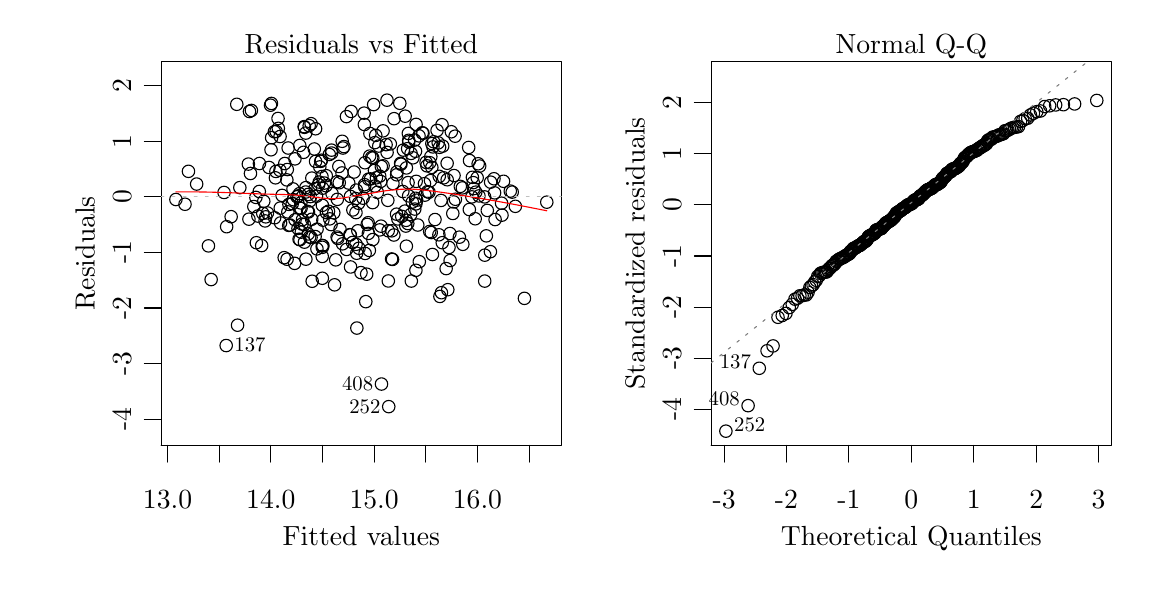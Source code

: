 % Created by tikzDevice version 0.5.3 on 2011-01-30 14:15:39
\begin{tikzpicture}[x=1pt,y=1pt]
\draw[color=white,opacity=0] (0,0) rectangle (397.48,198.74);
\begin{scope}
\path[clip] (  0.00,  0.00) rectangle (397.48,198.74);
\definecolor[named]{drawColor}{rgb}{0.75,0.39,0.77}
\definecolor[named]{drawColor}{rgb}{0.00,0.00,0.00}

\draw[color=drawColor,line cap=round,line join=round,fill opacity=0.00,] ( 50.35, 48.00) -- (180.98, 48.00);

\draw[color=drawColor,line cap=round,line join=round,fill opacity=0.00,] ( 50.35, 48.00) -- ( 50.35, 42.00);

\draw[color=drawColor,line cap=round,line join=round,fill opacity=0.00,] ( 69.01, 48.00) -- ( 69.01, 42.00);

\draw[color=drawColor,line cap=round,line join=round,fill opacity=0.00,] ( 87.67, 48.00) -- ( 87.67, 42.00);

\draw[color=drawColor,line cap=round,line join=round,fill opacity=0.00,] (106.33, 48.00) -- (106.33, 42.00);

\draw[color=drawColor,line cap=round,line join=round,fill opacity=0.00,] (125.00, 48.00) -- (125.00, 42.00);

\draw[color=drawColor,line cap=round,line join=round,fill opacity=0.00,] (143.66, 48.00) -- (143.66, 42.00);

\draw[color=drawColor,line cap=round,line join=round,fill opacity=0.00,] (162.32, 48.00) -- (162.32, 42.00);

\draw[color=drawColor,line cap=round,line join=round,fill opacity=0.00,] (180.98, 48.00) -- (180.98, 42.00);

\node[color=drawColor,anchor=base,inner sep=0pt, outer sep=0pt, scale=  1.00] at ( 50.35, 25.20) {13.0%
};

\node[color=drawColor,anchor=base,inner sep=0pt, outer sep=0pt, scale=  1.00] at ( 87.67, 25.20) {14.0%
};

\node[color=drawColor,anchor=base,inner sep=0pt, outer sep=0pt, scale=  1.00] at (125.00, 25.20) {15.0%
};

\node[color=drawColor,anchor=base,inner sep=0pt, outer sep=0pt, scale=  1.00] at (162.32, 25.20) {16.0%
};

\draw[color=drawColor,line cap=round,line join=round,fill opacity=0.00,] ( 48.00, 57.41) -- ( 48.00,178.06);

\draw[color=drawColor,line cap=round,line join=round,fill opacity=0.00,] ( 48.00, 57.41) -- ( 42.00, 57.41);

\draw[color=drawColor,line cap=round,line join=round,fill opacity=0.00,] ( 48.00, 77.52) -- ( 42.00, 77.52);

\draw[color=drawColor,line cap=round,line join=round,fill opacity=0.00,] ( 48.00, 97.63) -- ( 42.00, 97.63);

\draw[color=drawColor,line cap=round,line join=round,fill opacity=0.00,] ( 48.00,117.73) -- ( 42.00,117.73);

\draw[color=drawColor,line cap=round,line join=round,fill opacity=0.00,] ( 48.00,137.84) -- ( 42.00,137.84);

\draw[color=drawColor,line cap=round,line join=round,fill opacity=0.00,] ( 48.00,157.95) -- ( 42.00,157.95);

\draw[color=drawColor,line cap=round,line join=round,fill opacity=0.00,] ( 48.00,178.06) -- ( 42.00,178.06);

\node[rotate= 90.00,color=drawColor,anchor=base,inner sep=0pt, outer sep=0pt, scale=  1.00] at ( 37.20, 57.41) {-4%
};

\node[rotate= 90.00,color=drawColor,anchor=base,inner sep=0pt, outer sep=0pt, scale=  1.00] at ( 37.20, 77.52) {-3%
};

\node[rotate= 90.00,color=drawColor,anchor=base,inner sep=0pt, outer sep=0pt, scale=  1.00] at ( 37.20, 97.63) {-2%
};

\node[rotate= 90.00,color=drawColor,anchor=base,inner sep=0pt, outer sep=0pt, scale=  1.00] at ( 37.20,117.73) {-1%
};

\node[rotate= 90.00,color=drawColor,anchor=base,inner sep=0pt, outer sep=0pt, scale=  1.00] at ( 37.20,137.84) {0%
};

\node[rotate= 90.00,color=drawColor,anchor=base,inner sep=0pt, outer sep=0pt, scale=  1.00] at ( 37.20,157.95) {1%
};

\node[rotate= 90.00,color=drawColor,anchor=base,inner sep=0pt, outer sep=0pt, scale=  1.00] at ( 37.20,178.06) {2%
};

\draw[color=drawColor,line cap=round,line join=round,fill opacity=0.00,] ( 48.00, 48.00) --
	(192.74, 48.00) --
	(192.74,186.74) --
	( 48.00,186.74) --
	( 48.00, 48.00);
\end{scope}
\begin{scope}
\path[clip] (  0.00,  0.00) rectangle (198.74,198.74);
\definecolor[named]{drawColor}{rgb}{0.75,0.39,0.77}
\definecolor[named]{drawColor}{rgb}{0.00,0.00,0.00}

\node[color=drawColor,anchor=base,inner sep=0pt, outer sep=0pt, scale=  1.00] at (120.37, 12.00) {Fitted values%
};

\node[rotate= 90.00,color=drawColor,anchor=base,inner sep=0pt, outer sep=0pt, scale=  1.00] at ( 24.00,117.37) {Residuals%
};
\end{scope}
\begin{scope}
\path[clip] ( 48.00, 48.00) rectangle (192.74,186.74);
\definecolor[named]{drawColor}{rgb}{0.75,0.39,0.77}
\definecolor[named]{drawColor}{rgb}{0.00,0.00,0.00}

\draw[color=drawColor,line cap=round,line join=round,fill opacity=0.00,] (111.88,122.76) circle (  2.25);

\draw[color=drawColor,line cap=round,line join=round,fill opacity=0.00,] (149.15,136.51) circle (  2.25);

\draw[color=drawColor,line cap=round,line join=round,fill opacity=0.00,] (107.02,142.79) circle (  2.25);

\draw[color=drawColor,line cap=round,line join=round,fill opacity=0.00,] ( 98.18,133.75) circle (  2.25);

\draw[color=drawColor,line cap=round,line join=round,fill opacity=0.00,] (136.20,166.96) circle (  2.25);

\draw[color=drawColor,line cap=round,line join=round,fill opacity=0.00,] ( 92.70,149.85) circle (  2.25);

\draw[color=drawColor,line cap=round,line join=round,fill opacity=0.00,] (138.79,135.92) circle (  2.25);

\draw[color=drawColor,line cap=round,line join=round,fill opacity=0.00,] ( 98.68,125.06) circle (  2.25);

\draw[color=drawColor,line cap=round,line join=round,fill opacity=0.00,] (126.14,139.44) circle (  2.25);

\draw[color=drawColor,line cap=round,line join=round,fill opacity=0.00,] (106.36,140.94) circle (  2.25);

\draw[color=drawColor,line cap=round,line join=round,fill opacity=0.00,] (101.27,132.34) circle (  2.25);

\draw[color=drawColor,line cap=round,line join=round,fill opacity=0.00,] (159.46,150.93) circle (  2.25);

\draw[color=drawColor,line cap=round,line join=round,fill opacity=0.00,] (162.59,149.76) circle (  2.25);

\draw[color=drawColor,line cap=round,line join=round,fill opacity=0.00,] (161.51,129.89) circle (  2.25);

\draw[color=drawColor,line cap=round,line join=round,fill opacity=0.00,] ( 87.73,154.82) circle (  2.25);

\draw[color=drawColor,line cap=round,line join=round,fill opacity=0.00,] (111.61,123.29) circle (  2.25);

\draw[color=drawColor,line cap=round,line join=round,fill opacity=0.00,] (104.36,126.13) circle (  2.25);

\draw[color=drawColor,line cap=round,line join=round,fill opacity=0.00,] (104.93,142.23) circle (  2.25);

\draw[color=drawColor,line cap=round,line join=round,fill opacity=0.00,] (118.56,140.24) circle (  2.25);

\draw[color=drawColor,line cap=round,line join=round,fill opacity=0.00,] ( 90.96,147.40) circle (  2.25);

\draw[color=drawColor,line cap=round,line join=round,fill opacity=0.00,] ( 75.36,171.25) circle (  2.25);

\draw[color=drawColor,line cap=round,line join=round,fill opacity=0.00,] (102.22,164.24) circle (  2.25);

\draw[color=drawColor,line cap=round,line join=round,fill opacity=0.00,] (159.39,133.22) circle (  2.25);

\draw[color=drawColor,line cap=round,line join=round,fill opacity=0.00,] (122.91,124.60) circle (  2.25);

\draw[color=drawColor,line cap=round,line join=round,fill opacity=0.00,] (154.36,136.94) circle (  2.25);

\draw[color=drawColor,line cap=round,line join=round,fill opacity=0.00,] (103.83,162.41) circle (  2.25);

\draw[color=drawColor,line cap=round,line join=round,fill opacity=0.00,] (119.52,119.23) circle (  2.25);

\draw[color=drawColor,line cap=round,line join=round,fill opacity=0.00,] (103.70,140.82) circle (  2.25);

\draw[color=drawColor,line cap=round,line join=round,fill opacity=0.00,] (137.46,138.16) circle (  2.25);

\draw[color=drawColor,line cap=round,line join=round,fill opacity=0.00,] ( 97.12,137.83) circle (  2.25);

\draw[color=drawColor,line cap=round,line join=round,fill opacity=0.00,] (106.49,120.13) circle (  2.25);

\draw[color=drawColor,line cap=round,line join=round,fill opacity=0.00,] (128.23,149.03) circle (  2.25);

\draw[color=drawColor,line cap=round,line join=round,fill opacity=0.00,] (151.37,149.95) circle (  2.25);

\draw[color=drawColor,line cap=round,line join=round,fill opacity=0.00,] (101.69,123.31) circle (  2.25);

\draw[color=drawColor,line cap=round,line join=round,fill opacity=0.00,] (127.36,143.39) circle (  2.25);

\draw[color=drawColor,line cap=round,line join=round,fill opacity=0.00,] (145.07,125.30) circle (  2.25);

\draw[color=drawColor,line cap=round,line join=round,fill opacity=0.00,] (113.58,120.83) circle (  2.25);

\draw[color=drawColor,line cap=round,line join=round,fill opacity=0.00,] (171.04,135.52) circle (  2.25);

\draw[color=drawColor,line cap=round,line join=round,fill opacity=0.00,] (115.82,142.78) circle (  2.25);

\draw[color=drawColor,line cap=round,line join=round,fill opacity=0.00,] (149.77,156.15) circle (  2.25);

\draw[color=drawColor,line cap=round,line join=round,fill opacity=0.00,] (102.44,129.70) circle (  2.25);

\draw[color=drawColor,line cap=round,line join=round,fill opacity=0.00,] (145.85,157.05) circle (  2.25);

\draw[color=drawColor,line cap=round,line join=round,fill opacity=0.00,] (136.56,129.32) circle (  2.25);

\draw[color=drawColor,line cap=round,line join=round,fill opacity=0.00,] (149.31,103.18) circle (  2.25);

\draw[color=drawColor,line cap=round,line join=round,fill opacity=0.00,] ( 84.35,120.20) circle (  2.25);

\draw[color=drawColor,line cap=round,line join=round,fill opacity=0.00,] ( 98.12,156.38) circle (  2.25);

\draw[color=drawColor,line cap=round,line join=round,fill opacity=0.00,] (106.26,119.57) circle (  2.25);

\draw[color=drawColor,line cap=round,line join=round,fill opacity=0.00,] (154.25,159.73) circle (  2.25);

\draw[color=drawColor,line cap=round,line join=round,fill opacity=0.00,] (111.11,115.04) circle (  2.25);

\draw[color=drawColor,line cap=round,line join=round,fill opacity=0.00,] (143.76,150.28) circle (  2.25);

\draw[color=drawColor,line cap=round,line join=round,fill opacity=0.00,] (149.61,121.24) circle (  2.25);

\draw[color=drawColor,line cap=round,line join=round,fill opacity=0.00,] (130.12,107.41) circle (  2.25);

\draw[color=drawColor,line cap=round,line join=round,fill opacity=0.00,] (129.67,153.86) circle (  2.25);

\draw[color=drawColor,line cap=round,line join=round,fill opacity=0.00,] (162.86,138.14) circle (  2.25);

\draw[color=drawColor,line cap=round,line join=round,fill opacity=0.00,] (102.20,123.16) circle (  2.25);

\draw[color=drawColor,line cap=round,line join=round,fill opacity=0.00,] ( 99.78,127.81) circle (  2.25);

\draw[color=drawColor,line cap=round,line join=round,fill opacity=0.00,] ( 80.64,169.04) circle (  2.25);

\draw[color=drawColor,line cap=round,line join=round,fill opacity=0.00,] (106.47,129.38) circle (  2.25);

\draw[color=drawColor,line cap=round,line join=round,fill opacity=0.00,] (132.19,166.05) circle (  2.25);

\draw[color=drawColor,line cap=round,line join=round,fill opacity=0.00,] (118.45,120.66) circle (  2.25);

\draw[color=drawColor,line cap=round,line join=round,fill opacity=0.00,] (122.30,109.86) circle (  2.25);

\draw[color=drawColor,line cap=round,line join=round,fill opacity=0.00,] (151.61,104.26) circle (  2.25);

\draw[color=drawColor,line cap=round,line join=round,fill opacity=0.00,] ( 89.33,144.68) circle (  2.25);

\draw[color=drawColor,line cap=round,line join=round,fill opacity=0.00,] (131.64,115.19) circle (  2.25);

\draw[color=drawColor,line cap=round,line join=round,fill opacity=0.00,] ( 83.49,139.75) circle (  2.25);

\draw[color=drawColor,line cap=round,line join=round,fill opacity=0.00,] ( 85.11,136.20) circle (  2.25);

\draw[color=drawColor,line cap=round,line join=round,fill opacity=0.00,] (101.52,163.53) circle (  2.25);

\draw[color=drawColor,line cap=round,line join=round,fill opacity=0.00,] (139.67,133.40) circle (  2.25);

\draw[color=drawColor,line cap=round,line join=round,fill opacity=0.00,] ( 75.64, 91.43) circle (  2.25);

\draw[color=drawColor,line cap=round,line join=round,fill opacity=0.00,] ( 87.95,159.18) circle (  2.25);

\draw[color=drawColor,line cap=round,line join=round,fill opacity=0.00,] (129.31,156.67) circle (  2.25);

\draw[color=drawColor,line cap=round,line join=round,fill opacity=0.00,] ( 92.49,115.82) circle (  2.25);

\draw[color=drawColor,line cap=round,line join=round,fill opacity=0.00,] (152.04,119.51) circle (  2.25);

\draw[color=drawColor,line cap=round,line join=round,fill opacity=0.00,] (116.68,168.67) circle (  2.25);

\draw[color=drawColor,line cap=round,line join=round,fill opacity=0.00,] ( 89.50,146.99) circle (  2.25);

\draw[color=drawColor,line cap=round,line join=round,fill opacity=0.00,] (168.51,139.25) circle (  2.25);

\draw[color=drawColor,line cap=round,line join=round,fill opacity=0.00,] (111.67,143.29) circle (  2.25);

\draw[color=drawColor,line cap=round,line join=round,fill opacity=0.00,] ( 93.61,147.68) circle (  2.25);

\draw[color=drawColor,line cap=round,line join=round,fill opacity=0.00,] ( 98.02,138.96) circle (  2.25);

\draw[color=drawColor,line cap=round,line join=round,fill opacity=0.00,] (129.94,136.55) circle (  2.25);

\draw[color=drawColor,line cap=round,line join=round,fill opacity=0.00,] (153.86,145.50) circle (  2.25);

\draw[color=drawColor,line cap=round,line join=round,fill opacity=0.00,] (109.79,139.00) circle (  2.25);

\draw[color=drawColor,line cap=round,line join=round,fill opacity=0.00,] (156.87,141.04) circle (  2.25);

\draw[color=drawColor,line cap=round,line join=round,fill opacity=0.00,] ( 79.54,149.65) circle (  2.25);

\draw[color=drawColor,line cap=round,line join=round,fill opacity=0.00,] (103.83,150.62) circle (  2.25);

\draw[color=drawColor,line cap=round,line join=round,fill opacity=0.00,] ( 98.93,127.99) circle (  2.25);

\draw[color=drawColor,line cap=round,line join=round,fill opacity=0.00,] (100.30,139.55) circle (  2.25);

\draw[color=drawColor,line cap=round,line join=round,fill opacity=0.00,] (116.25,124.13) circle (  2.25);

\draw[color=drawColor,line cap=round,line join=round,fill opacity=0.00,] (144.80,139.49) circle (  2.25);

\draw[color=drawColor,line cap=round,line join=round,fill opacity=0.00,] (152.88,161.33) circle (  2.25);

\draw[color=drawColor,line cap=round,line join=round,fill opacity=0.00,] (123.47,160.70) circle (  2.25);

\draw[color=drawColor,line cap=round,line join=round,fill opacity=0.00,] (165.54,123.71) circle (  2.25);

\draw[color=drawColor,line cap=round,line join=round,fill opacity=0.00,] ( 96.41,129.50) circle (  2.25);

\draw[color=drawColor,line cap=round,line join=round,fill opacity=0.00,] (160.81,142.95) circle (  2.25);

\draw[color=drawColor,line cap=round,line join=round,fill opacity=0.00,] (102.48,144.58) circle (  2.25);

\draw[color=drawColor,line cap=round,line join=round,fill opacity=0.00,] (155.80,123.24) circle (  2.25);

\draw[color=drawColor,line cap=round,line join=round,fill opacity=0.00,] ( 93.81,132.37) circle (  2.25);

\draw[color=drawColor,line cap=round,line join=round,fill opacity=0.00,] (143.34,138.43) circle (  2.25);

\draw[color=drawColor,line cap=round,line join=round,fill opacity=0.00,] (117.19,121.31) circle (  2.25);

\draw[color=drawColor,line cap=round,line join=round,fill opacity=0.00,] ( 86.45,131.99) circle (  2.25);

\draw[color=drawColor,line cap=round,line join=round,fill opacity=0.00,] (105.16,143.14) circle (  2.25);

\draw[color=drawColor,line cap=round,line join=round,fill opacity=0.00,] (125.81,144.70) circle (  2.25);

\draw[color=drawColor,line cap=round,line join=round,fill opacity=0.00,] (133.10,131.55) circle (  2.25);

\draw[color=drawColor,line cap=round,line join=round,fill opacity=0.00,] (126.66,156.16) circle (  2.25);

\draw[color=drawColor,line cap=round,line join=round,fill opacity=0.00,] (114.07,155.97) circle (  2.25);

\draw[color=drawColor,line cap=round,line join=round,fill opacity=0.00,] (121.58,141.48) circle (  2.25);

\draw[color=drawColor,line cap=round,line join=round,fill opacity=0.00,] (132.12,124.02) circle (  2.25);

\draw[color=drawColor,line cap=round,line join=round,fill opacity=0.00,] ( 65.12,120.09) circle (  2.25);

\draw[color=drawColor,line cap=round,line join=round,fill opacity=0.00,] (148.40,124.10) circle (  2.25);

\draw[color=drawColor,line cap=round,line join=round,fill opacity=0.00,] (113.72,155.45) circle (  2.25);

\draw[color=drawColor,line cap=round,line join=round,fill opacity=0.00,] (142.65,160.78) circle (  2.25);

\draw[color=drawColor,line cap=round,line join=round,fill opacity=0.00,] (164.97,116.74) circle (  2.25);

\draw[color=drawColor,line cap=round,line join=round,fill opacity=0.00,] (171.75,143.43) circle (  2.25);

\draw[color=drawColor,line cap=round,line join=round,fill opacity=0.00,] (157.04,120.65) circle (  2.25);

\draw[color=drawColor,line cap=round,line join=round,fill opacity=0.00,] ( 71.53, 84.08) circle (  2.25);

\draw[color=drawColor,line cap=round,line join=round,fill opacity=0.00,] (101.97,137.89) circle (  2.25);

\draw[color=drawColor,line cap=round,line join=round,fill opacity=0.00,] ( 89.55,161.44) circle (  2.25);

\draw[color=drawColor,line cap=round,line join=round,fill opacity=0.00,] ( 82.27,137.61) circle (  2.25);

\draw[color=drawColor,line cap=round,line join=round,fill opacity=0.00,] (137.10,155.22) circle (  2.25);

\draw[color=drawColor,line cap=round,line join=round,fill opacity=0.00,] (125.57,160.02) circle (  2.25);

\draw[color=drawColor,line cap=round,line join=round,fill opacity=0.00,] (136.44,127.25) circle (  2.25);

\draw[color=drawColor,line cap=round,line join=round,fill opacity=0.00,] ( 99.71,163.18) circle (  2.25);

\draw[color=drawColor,line cap=round,line join=round,fill opacity=0.00,] ( 70.76,139.39) circle (  2.25);

\draw[color=drawColor,line cap=round,line join=round,fill opacity=0.00,] (161.00,140.79) circle (  2.25);

\draw[color=drawColor,line cap=round,line join=round,fill opacity=0.00,] ( 71.70,127.02) circle (  2.25);

\draw[color=drawColor,line cap=round,line join=round,fill opacity=0.00,] (115.02,118.81) circle (  2.25);

\draw[color=drawColor,line cap=round,line join=round,fill opacity=0.00,] (152.38,124.56) circle (  2.25);

\draw[color=drawColor,line cap=round,line join=round,fill opacity=0.00,] (105.69,150.63) circle (  2.25);

\draw[color=drawColor,line cap=round,line join=round,fill opacity=0.00,] ( 82.44,121.23) circle (  2.25);

\draw[color=drawColor,line cap=round,line join=round,fill opacity=0.00,] (106.29,134.75) circle (  2.25);

\draw[color=drawColor,line cap=round,line join=round,fill opacity=0.00,] ( 60.86,142.43) circle (  2.25);

\draw[color=drawColor,line cap=round,line join=round,fill opacity=0.00,] ( 57.90,147.03) circle (  2.25);

\draw[color=drawColor,line cap=round,line join=round,fill opacity=0.00,] (145.47,152.32) circle (  2.25);

\draw[color=drawColor,line cap=round,line join=round,fill opacity=0.00,] (122.49,127.84) circle (  2.25);

\draw[color=drawColor,line cap=round,line join=round,fill opacity=0.00,] (112.24,148.79) circle (  2.25);

\draw[color=drawColor,line cap=round,line join=round,fill opacity=0.00,] (135.55,154.70) circle (  2.25);

\draw[color=drawColor,line cap=round,line join=round,fill opacity=0.00,] (160.31,137.79) circle (  2.25);

\draw[color=drawColor,line cap=round,line join=round,fill opacity=0.00,] (123.71,144.28) circle (  2.25);

\draw[color=drawColor,line cap=round,line join=round,fill opacity=0.00,] (118.43,132.12) circle (  2.25);

\draw[color=drawColor,line cap=round,line join=round,fill opacity=0.00,] (144.29,139.66) circle (  2.25);

\draw[color=drawColor,line cap=round,line join=round,fill opacity=0.00,] ( 97.48,126.39) circle (  2.25);

\draw[color=drawColor,line cap=round,line join=round,fill opacity=0.00,] ( 83.54,149.86) circle (  2.25);

\draw[color=drawColor,line cap=round,line join=round,fill opacity=0.00,] (141.31,114.38) circle (  2.25);

\draw[color=drawColor,line cap=round,line join=round,fill opacity=0.00,] (108.94,129.85) circle (  2.25);

\draw[color=drawColor,line cap=round,line join=round,fill opacity=0.00,] (145.84,148.44) circle (  2.25);

\draw[color=drawColor,line cap=round,line join=round,fill opacity=0.00,] (121.73,117.36) circle (  2.25);

\draw[color=drawColor,line cap=round,line join=round,fill opacity=0.00,] (134.96,130.75) circle (  2.25);

\draw[color=drawColor,line cap=round,line join=round,fill opacity=0.00,] (144.05,149.03) circle (  2.25);

\draw[color=drawColor,line cap=round,line join=round,fill opacity=0.00,] (119.12,125.54) circle (  2.25);

\draw[color=drawColor,line cap=round,line join=round,fill opacity=0.00,] (111.68,136.90) circle (  2.25);

\draw[color=drawColor,line cap=round,line join=round,fill opacity=0.00,] (140.08,135.26) circle (  2.25);

\draw[color=drawColor,line cap=round,line join=round,fill opacity=0.00,] (120.98,137.33) circle (  2.25);

\draw[color=drawColor,line cap=round,line join=round,fill opacity=0.00,] (168.30,144.34) circle (  2.25);

\draw[color=drawColor,line cap=round,line join=round,fill opacity=0.00,] (121.46,163.95) circle (  2.25);

\draw[color=drawColor,line cap=round,line join=round,fill opacity=0.00,] (116.38,124.04) circle (  2.25);

\draw[color=drawColor,line cap=round,line join=round,fill opacity=0.00,] (118.75, 90.40) circle (  2.25);

\draw[color=drawColor,line cap=round,line join=round,fill opacity=0.00,] (124.46,135.72) circle (  2.25);

\draw[color=drawColor,line cap=round,line join=round,fill opacity=0.00,] (102.60,107.31) circle (  2.25);

\draw[color=drawColor,line cap=round,line join=round,fill opacity=0.00,] (112.67,126.04) circle (  2.25);

\draw[color=drawColor,line cap=round,line join=round,fill opacity=0.00,] ( 99.12,129.59) circle (  2.25);

\draw[color=drawColor,line cap=round,line join=round,fill opacity=0.00,] (162.22,144.74) circle (  2.25);

\draw[color=drawColor,line cap=round,line join=round,fill opacity=0.00,] (123.27,118.45) circle (  2.25);

\draw[color=drawColor,line cap=round,line join=round,fill opacity=0.00,] (117.31,133.08) circle (  2.25);

\draw[color=drawColor,line cap=round,line join=round,fill opacity=0.00,] (138.43,107.38) circle (  2.25);

\draw[color=drawColor,line cap=round,line join=round,fill opacity=0.00,] ( 76.47,141.15) circle (  2.25);

\draw[color=drawColor,line cap=round,line join=round,fill opacity=0.00,] (127.01,145.30) circle (  2.25);

\draw[color=drawColor,line cap=round,line join=round,fill opacity=0.00,] ( 85.58,129.11) circle (  2.25);

\draw[color=drawColor,line cap=round,line join=round,fill opacity=0.00,] (165.88,132.91) circle (  2.25);

\draw[color=drawColor,line cap=round,line join=round,fill opacity=0.00,] (187.38,135.89) circle (  2.25);

\draw[color=drawColor,line cap=round,line join=round,fill opacity=0.00,] ( 87.88,171.56) circle (  2.25);

\draw[color=drawColor,line cap=round,line join=round,fill opacity=0.00,] (128.21,161.65) circle (  2.25);

\draw[color=drawColor,line cap=round,line join=round,fill opacity=0.00,] ( 97.86,122.49) circle (  2.25);

\draw[color=drawColor,line cap=round,line join=round,fill opacity=0.00,] (160.50,144.86) circle (  2.25);

\draw[color=drawColor,line cap=round,line join=round,fill opacity=0.00,] (137.35,160.72) circle (  2.25);

\draw[color=drawColor,line cap=round,line join=round,fill opacity=0.00,] (124.51,151.82) circle (  2.25);

\draw[color=drawColor,line cap=round,line join=round,fill opacity=0.00,] (152.45,114.80) circle (  2.25);

\draw[color=drawColor,line cap=round,line join=round,fill opacity=0.00,] (121.98, 99.93) circle (  2.25);

\draw[color=drawColor,line cap=round,line join=round,fill opacity=0.00,] (145.62,124.91) circle (  2.25);

\draw[color=drawColor,line cap=round,line join=round,fill opacity=0.00,] ( 99.49,153.90) circle (  2.25);

\draw[color=drawColor,line cap=round,line join=round,fill opacity=0.00,] ( 93.45,143.93) circle (  2.25);

\draw[color=drawColor,line cap=round,line join=round,fill opacity=0.00,] ( 97.59,138.17) circle (  2.25);

\draw[color=drawColor,line cap=round,line join=round,fill opacity=0.00,] (148.64,155.71) circle (  2.25);

\draw[color=drawColor,line cap=round,line join=round,fill opacity=0.00,] (119.36,135.49) circle (  2.25);

\draw[color=drawColor,line cap=round,line join=round,fill opacity=0.00,] (103.37,155.10) circle (  2.25);

\draw[color=drawColor,line cap=round,line join=round,fill opacity=0.00,] (108.50,132.61) circle (  2.25);

\draw[color=drawColor,line cap=round,line join=round,fill opacity=0.00,] (100.33,115.29) circle (  2.25);

\draw[color=drawColor,line cap=round,line join=round,fill opacity=0.00,] (164.91,137.79) circle (  2.25);

\draw[color=drawColor,line cap=round,line join=round,fill opacity=0.00,] ( 87.55,170.93) circle (  2.25);

\draw[color=drawColor,line cap=round,line join=round,fill opacity=0.00,] (171.19,131.20) circle (  2.25);

\draw[color=drawColor,line cap=round,line join=round,fill opacity=0.00,] (142.39,160.96) circle (  2.25);

\draw[color=drawColor,line cap=round,line join=round,fill opacity=0.00,] ( 90.27,166.13) circle (  2.25);

\draw[color=drawColor,line cap=round,line join=round,fill opacity=0.00,] (125.12,147.33) circle (  2.25);

\draw[color=drawColor,line cap=round,line join=round,fill opacity=0.00,] (140.76,127.63) circle (  2.25);

\draw[color=drawColor,line cap=round,line join=round,fill opacity=0.00,] ( 98.51,135.61) circle (  2.25);

\draw[color=drawColor,line cap=round,line join=round,fill opacity=0.00,] (131.30,115.35) circle (  2.25);

\draw[color=drawColor,line cap=round,line join=round,fill opacity=0.00,] (168.70,129.61) circle (  2.25);

\draw[color=drawColor,line cap=round,line join=round,fill opacity=0.00,] (140.15,163.99) circle (  2.25);

\draw[color=drawColor,line cap=round,line join=round,fill opacity=0.00,] (179.30,101.13) circle (  2.25);

\draw[color=drawColor,line cap=round,line join=round,fill opacity=0.00,] (136.12,132.65) circle (  2.25);

\draw[color=drawColor,line cap=round,line join=round,fill opacity=0.00,] (130.08,125.57) circle (  2.25);

\draw[color=drawColor,line cap=round,line join=round,fill opacity=0.00,] (140.18,143.40) circle (  2.25);

\draw[color=drawColor,line cap=round,line join=round,fill opacity=0.00,] (130.27, 62.00) circle (  2.25);

\draw[color=drawColor,line cap=round,line join=round,fill opacity=0.00,] (146.49,157.71) circle (  2.25);

\draw[color=drawColor,line cap=round,line join=round,fill opacity=0.00,] (138.34,153.50) circle (  2.25);

\draw[color=drawColor,line cap=round,line join=round,fill opacity=0.00,] (105.94,151.03) circle (  2.25);

\draw[color=drawColor,line cap=round,line join=round,fill opacity=0.00,] (106.27,108.39) circle (  2.25);

\draw[color=drawColor,line cap=round,line join=round,fill opacity=0.00,] (109.58,154.69) circle (  2.25);

\draw[color=drawColor,line cap=round,line join=round,fill opacity=0.00,] (100.93,132.56) circle (  2.25);

\draw[color=drawColor,line cap=round,line join=round,fill opacity=0.00,] (140.35,136.61) circle (  2.25);

\draw[color=drawColor,line cap=round,line join=round,fill opacity=0.00,] ( 91.19,128.38) circle (  2.25);

\draw[color=drawColor,line cap=round,line join=round,fill opacity=0.00,] (120.24,110.43) circle (  2.25);

\draw[color=drawColor,line cap=round,line join=round,fill opacity=0.00,] (124.53,122.38) circle (  2.25);

\draw[color=drawColor,line cap=round,line join=round,fill opacity=0.00,] (134.27,171.62) circle (  2.25);

\draw[color=drawColor,line cap=round,line join=round,fill opacity=0.00,] ( 84.75,131.85) circle (  2.25);

\draw[color=drawColor,line cap=round,line join=round,fill opacity=0.00,] ( 79.75,129.74) circle (  2.25);

\draw[color=drawColor,line cap=round,line join=round,fill opacity=0.00,] (121.53,142.20) circle (  2.25);

\draw[color=drawColor,line cap=round,line join=round,fill opacity=0.00,] (145.36,143.68) circle (  2.25);

\draw[color=drawColor,line cap=round,line join=round,fill opacity=0.00,] (143.19,142.56) circle (  2.25);

\draw[color=drawColor,line cap=round,line join=round,fill opacity=0.00,] (137.50,157.67) circle (  2.25);

\draw[color=drawColor,line cap=round,line join=round,fill opacity=0.00,] (130.84,156.93) circle (  2.25);

\draw[color=drawColor,line cap=round,line join=round,fill opacity=0.00,] (134.55,149.91) circle (  2.25);

\draw[color=drawColor,line cap=round,line join=round,fill opacity=0.00,] ( 56.65,135.13) circle (  2.25);

\draw[color=drawColor,line cap=round,line join=round,fill opacity=0.00,] (107.69,145.44) circle (  2.25);

\draw[color=drawColor,line cap=round,line join=round,fill opacity=0.00,] (116.47,112.47) circle (  2.25);

\draw[color=drawColor,line cap=round,line join=round,fill opacity=0.00,] (139.95,154.27) circle (  2.25);

\draw[color=drawColor,line cap=round,line join=round,fill opacity=0.00,] ( 96.38,151.53) circle (  2.25);

\draw[color=drawColor,line cap=round,line join=round,fill opacity=0.00,] (167.08,143.12) circle (  2.25);

\draw[color=drawColor,line cap=round,line join=round,fill opacity=0.00,] (134.68,149.59) circle (  2.25);

\draw[color=drawColor,line cap=round,line join=round,fill opacity=0.00,] ( 85.83,130.58) circle (  2.25);

\draw[color=drawColor,line cap=round,line join=round,fill opacity=0.00,] (159.16,155.65) circle (  2.25);

\draw[color=drawColor,line cap=round,line join=round,fill opacity=0.00,] ( 81.52,134.30) circle (  2.25);

\draw[color=drawColor,line cap=round,line join=round,fill opacity=0.00,] (146.25,155.85) circle (  2.25);

\draw[color=drawColor,line cap=round,line join=round,fill opacity=0.00,] (150.10,144.68) circle (  2.25);

\draw[color=drawColor,line cap=round,line join=round,fill opacity=0.00,] ( 95.40,135.34) circle (  2.25);

\draw[color=drawColor,line cap=round,line join=round,fill opacity=0.00,] (149.53,163.87) circle (  2.25);

\draw[color=drawColor,line cap=round,line join=round,fill opacity=0.00,] (129.64,172.74) circle (  2.25);

\draw[color=drawColor,line cap=round,line join=round,fill opacity=0.00,] (125.30,141.73) circle (  2.25);

\draw[color=drawColor,line cap=round,line join=round,fill opacity=0.00,] (109.63,153.63) circle (  2.25);

\draw[color=drawColor,line cap=round,line join=round,fill opacity=0.00,] (100.34,141.14) circle (  2.25);

\draw[color=drawColor,line cap=round,line join=round,fill opacity=0.00,] (118.33,137.17) circle (  2.25);

\draw[color=drawColor,line cap=round,line join=round,fill opacity=0.00,] (137.48,158.24) circle (  2.25);

\draw[color=drawColor,line cap=round,line join=round,fill opacity=0.00,] (174.88,139.52) circle (  2.25);

\draw[color=drawColor,line cap=round,line join=round,fill opacity=0.00,] ( 80.31,146.25) circle (  2.25);

\draw[color=drawColor,line cap=round,line join=round,fill opacity=0.00,] (107.74,132.11) circle (  2.25);

\draw[color=drawColor,line cap=round,line join=round,fill opacity=0.00,] (139.97,137.29) circle (  2.25);

\draw[color=drawColor,line cap=round,line join=round,fill opacity=0.00,] ( 99.82,162.93) circle (  2.25);

\draw[color=drawColor,line cap=round,line join=round,fill opacity=0.00,] (101.15,124.41) circle (  2.25);

\draw[color=drawColor,line cap=round,line join=round,fill opacity=0.00,] (147.73,161.81) circle (  2.25);

\draw[color=drawColor,line cap=round,line join=round,fill opacity=0.00,] (100.28,160.85) circle (  2.25);

\draw[color=drawColor,line cap=round,line join=round,fill opacity=0.00,] (127.59,148.76) circle (  2.25);

\draw[color=drawColor,line cap=round,line join=round,fill opacity=0.00,] ( 89.04,130.25) circle (  2.25);

\draw[color=drawColor,line cap=round,line join=round,fill opacity=0.00,] ( 96.26,113.78) circle (  2.25);

\draw[color=drawColor,line cap=round,line join=round,fill opacity=0.00,] ( 94.21,135.10) circle (  2.25);

\draw[color=drawColor,line cap=round,line join=round,fill opacity=0.00,] (145.09,150.14) circle (  2.25);

\draw[color=drawColor,line cap=round,line join=round,fill opacity=0.00,] ( 91.07,133.75) circle (  2.25);

\draw[color=drawColor,line cap=round,line join=round,fill opacity=0.00,] (124.11,152.04) circle (  2.25);

\draw[color=drawColor,line cap=round,line join=round,fill opacity=0.00,] (136.64,119.98) circle (  2.25);

\draw[color=drawColor,line cap=round,line join=round,fill opacity=0.00,] (148.14,157.31) circle (  2.25);

\draw[color=drawColor,line cap=round,line join=round,fill opacity=0.00,] (124.82,171.14) circle (  2.25);

\draw[color=drawColor,line cap=round,line join=round,fill opacity=0.00,] (106.14,145.17) circle (  2.25);

\draw[color=drawColor,line cap=round,line join=round,fill opacity=0.00,] (121.37,168.06) circle (  2.25);

\draw[color=drawColor,line cap=round,line join=round,fill opacity=0.00,] (125.24,157.39) circle (  2.25);

\draw[color=drawColor,line cap=round,line join=round,fill opacity=0.00,] (113.45,157.88) circle (  2.25);

\draw[color=drawColor,line cap=round,line join=round,fill opacity=0.00,] ( 88.94,161.33) circle (  2.25);

\draw[color=drawColor,line cap=round,line join=round,fill opacity=0.00,] (104.19,138.05) circle (  2.25);

\draw[color=drawColor,line cap=round,line join=round,fill opacity=0.00,] (164.95,107.37) circle (  2.25);

\draw[color=drawColor,line cap=round,line join=round,fill opacity=0.00,] (153.42,131.80) circle (  2.25);

\draw[color=drawColor,line cap=round,line join=round,fill opacity=0.00,] (146.98,129.61) circle (  2.25);

\draw[color=drawColor,line cap=round,line join=round,fill opacity=0.00,] (122.85,128.45) circle (  2.25);

\draw[color=drawColor,line cap=round,line join=round,fill opacity=0.00,] (153.74,135.96) circle (  2.25);

\draw[color=drawColor,line cap=round,line join=round,fill opacity=0.00,] ( 93.92,155.46) circle (  2.25);

\draw[color=drawColor,line cap=round,line join=round,fill opacity=0.00,] (138.22,131.41) circle (  2.25);

\draw[color=drawColor,line cap=round,line join=round,fill opacity=0.00,] (133.57,129.82) circle (  2.25);

\draw[color=drawColor,line cap=round,line join=round,fill opacity=0.00,] (113.38,146.43) circle (  2.25);

\draw[color=drawColor,line cap=round,line join=round,fill opacity=0.00,] (114.99,166.81) circle (  2.25);

\draw[color=drawColor,line cap=round,line join=round,fill opacity=0.00,] (148.76,101.82) circle (  2.25);

\draw[color=drawColor,line cap=round,line join=round,fill opacity=0.00,] ( 95.81,136.78) circle (  2.25);

\draw[color=drawColor,line cap=round,line join=round,fill opacity=0.00,] ( 98.56,133.64) circle (  2.25);

\draw[color=drawColor,line cap=round,line join=round,fill opacity=0.00,] (176.02,134.38) circle (  2.25);

\draw[color=drawColor,line cap=round,line join=round,fill opacity=0.00,] (121.67,150.13) circle (  2.25);

\draw[color=drawColor,line cap=round,line join=round,fill opacity=0.00,] (108.79,153.11) circle (  2.25);

\draw[color=drawColor,line cap=round,line join=round,fill opacity=0.00,] (110.41,132.05) circle (  2.25);

\draw[color=drawColor,line cap=round,line join=round,fill opacity=0.00,] (106.23,116.27) circle (  2.25);

\draw[color=drawColor,line cap=round,line join=round,fill opacity=0.00,] ( 91.01,159.62) circle (  2.25);

\draw[color=drawColor,line cap=round,line join=round,fill opacity=0.00,] (139.63,158.31) circle (  2.25);

\draw[color=drawColor,line cap=round,line join=round,fill opacity=0.00,] (141.20,159.84) circle (  2.25);

\draw[color=drawColor,line cap=round,line join=round,fill opacity=0.00,] (151.01,111.89) circle (  2.25);

\draw[color=drawColor,line cap=round,line join=round,fill opacity=0.00,] ( 93.53,115.26) circle (  2.25);

\draw[color=drawColor,line cap=round,line join=round,fill opacity=0.00,] ( 82.99,130.87) circle (  2.25);

\draw[color=drawColor,line cap=round,line join=round,fill opacity=0.00,] ( 91.73,138.33) circle (  2.25);

\draw[color=drawColor,line cap=round,line join=round,fill opacity=0.00,] (107.60,141.82) circle (  2.25);

\draw[color=drawColor,line cap=round,line join=round,fill opacity=0.00,] (139.00,151.91) circle (  2.25);

\draw[color=drawColor,line cap=round,line join=round,fill opacity=0.00,] (135.37,139.74) circle (  2.25);

\draw[color=drawColor,line cap=round,line join=round,fill opacity=0.00,] (146.06,116.97) circle (  2.25);

\draw[color=drawColor,line cap=round,line join=round,fill opacity=0.00,] (127.00,125.86) circle (  2.25);

\draw[color=drawColor,line cap=round,line join=round,fill opacity=0.00,] (110.69,106.01) circle (  2.25);

\draw[color=drawColor,line cap=round,line join=round,fill opacity=0.00,] (117.76,146.78) circle (  2.25);

\draw[color=drawColor,line cap=round,line join=round,fill opacity=0.00,] (151.39,143.99) circle (  2.25);

\draw[color=drawColor,line cap=round,line join=round,fill opacity=0.00,] (103.67,123.46) circle (  2.25);

\draw[color=drawColor,line cap=round,line join=round,fill opacity=0.00,] (133.13,145.78) circle (  2.25);

\draw[color=drawColor,line cap=round,line join=round,fill opacity=0.00,] ( 73.32,130.63) circle (  2.25);

\draw[color=drawColor,line cap=round,line join=round,fill opacity=0.00,] (133.21,146.81) circle (  2.25);

\draw[color=drawColor,line cap=round,line join=round,fill opacity=0.00,] (123.38,152.54) circle (  2.25);

\draw[color=drawColor,line cap=round,line join=round,fill opacity=0.00,] ( 79.95,168.65) circle (  2.25);

\draw[color=drawColor,line cap=round,line join=round,fill opacity=0.00,] (163.14,148.95) circle (  2.25);

\draw[color=drawColor,line cap=round,line join=round,fill opacity=0.00,] (104.33,119.00) circle (  2.25);

\draw[color=drawColor,line cap=round,line join=round,fill opacity=0.00,] (140.09,111.27) circle (  2.25);

\draw[color=drawColor,line cap=round,line join=round,fill opacity=0.00,] (161.72,139.51) circle (  2.25);

\draw[color=drawColor,line cap=round,line join=round,fill opacity=0.00,] (137.25,142.95) circle (  2.25);

\draw[color=drawColor,line cap=round,line join=round,fill opacity=0.00,] ( 90.37,162.56) circle (  2.25);

\draw[color=drawColor,line cap=round,line join=round,fill opacity=0.00,] (112.38,142.91) circle (  2.25);

\draw[color=drawColor,line cap=round,line join=round,fill opacity=0.00,] (118.69,117.43) circle (  2.25);

\draw[color=drawColor,line cap=round,line join=round,fill opacity=0.00,] (137.15,128.18) circle (  2.25);

\draw[color=drawColor,line cap=round,line join=round,fill opacity=0.00,] ( 94.58,127.63) circle (  2.25);

\draw[color=drawColor,line cap=round,line join=round,fill opacity=0.00,] ( 98.20,122.31) circle (  2.25);

\draw[color=drawColor,line cap=round,line join=round,fill opacity=0.00,] (167.01,118.00) circle (  2.25);

\draw[color=drawColor,line cap=round,line join=round,fill opacity=0.00,] (156.14,141.59) circle (  2.25);

\draw[color=drawColor,line cap=round,line join=round,fill opacity=0.00,] (123.01,144.21) circle (  2.25);

\draw[color=drawColor,line cap=round,line join=round,fill opacity=0.00,] ( 53.36,136.85) circle (  2.25);

\draw[color=drawColor,line cap=round,line join=round,fill opacity=0.00,] (105.35,148.62) circle (  2.25);

\draw[color=drawColor,line cap=round,line join=round,fill opacity=0.00,] ( 66.09,107.92) circle (  2.25);

\draw[color=drawColor,line cap=round,line join=round,fill opacity=0.00,] (174.19,139.89) circle (  2.25);

\draw[color=drawColor,line cap=round,line join=round,fill opacity=0.00,] (109.43,127.79) circle (  2.25);

\draw[color=drawColor,line cap=round,line join=round,fill opacity=0.00,] ( 99.81,121.44) circle (  2.25);

\draw[color=drawColor,line cap=round,line join=round,fill opacity=0.00,] (131.78,142.62) circle (  2.25);

\draw[color=drawColor,line cap=round,line join=round,fill opacity=0.00,] (148.52,145.22) circle (  2.25);

\draw[color=drawColor,line cap=round,line join=round,fill opacity=0.00,] (136.65,148.26) circle (  2.25);

\draw[color=drawColor,line cap=round,line join=round,fill opacity=0.00,] (127.65, 70.17) circle (  2.25);

\draw[color=drawColor,line cap=round,line join=round,fill opacity=0.00,] (101.76,136.36) circle (  2.25);

\draw[color=drawColor,line cap=round,line join=round,fill opacity=0.00,] ( 94.14,127.50) circle (  2.25);

\draw[color=drawColor,line cap=round,line join=round,fill opacity=0.00,] (127.48,127.22) circle (  2.25);

\draw[color=drawColor,line cap=round,line join=round,fill opacity=0.00,] (101.17,138.68) circle (  2.25);

\draw[color=drawColor,line cap=round,line join=round,fill opacity=0.00,] (116.44,137.95) circle (  2.25);

\draw[color=drawColor,line cap=round,line join=round,fill opacity=0.00,] ( 87.00,148.43) circle (  2.25);

\draw[color=drawColor,line cap=round,line join=round,fill opacity=0.00,] ( 95.68,140.67) circle (  2.25);

\draw[color=drawColor,line cap=round,line join=round,fill opacity=0.00,] (106.26,120.23) circle (  2.25);

\draw[color=drawColor,line cap=round,line join=round,fill opacity=0.00,] (131.41,125.54) circle (  2.25);
\definecolor[named]{drawColor}{rgb}{1.00,0.00,0.00}

\draw[color=drawColor,line cap=round,line join=round,fill opacity=0.00,] ( 53.36,139.62) --
	( 56.65,139.62) --
	( 57.90,139.61) --
	( 60.86,139.59) --
	( 65.12,139.53) --
	( 66.09,139.50) --
	( 70.76,139.37) --
	( 71.53,139.34) --
	( 71.70,139.34) --
	( 73.32,139.28) --
	( 75.36,139.20) --
	( 75.64,139.19) --
	( 76.47,139.15) --
	( 79.54,139.03) --
	( 79.75,139.02) --
	( 79.95,139.01) --
	( 80.31,139.00) --
	( 80.64,138.99) --
	( 81.52,138.95) --
	( 82.27,138.92) --
	( 82.44,138.92) --
	( 82.99,138.90) --
	( 83.49,138.88) --
	( 83.54,138.88) --
	( 84.35,138.85) --
	( 84.75,138.84) --
	( 85.11,138.83) --
	( 85.58,138.81) --
	( 85.83,138.81) --
	( 86.45,138.79) --
	( 87.00,138.77) --
	( 87.55,138.76) --
	( 87.73,138.75) --
	( 87.88,138.75) --
	( 87.95,138.75) --
	( 88.94,138.72) --
	( 89.04,138.72) --
	( 89.33,138.72) --
	( 89.50,138.71) --
	( 89.55,138.71) --
	( 90.27,138.70) --
	( 90.37,138.69) --
	( 90.96,138.68) --
	( 91.01,138.68) --
	( 91.07,138.68) --
	( 91.19,138.67) --
	( 91.73,138.66) --
	( 92.49,138.64) --
	( 92.70,138.64) --
	( 93.45,138.61) --
	( 93.53,138.61) --
	( 93.61,138.61) --
	( 93.81,138.60) --
	( 93.92,138.59) --
	( 94.14,138.58) --
	( 94.21,138.58) --
	( 94.58,138.56) --
	( 95.40,138.51) --
	( 95.68,138.50) --
	( 95.81,138.49) --
	( 96.26,138.46) --
	( 96.38,138.45) --
	( 96.41,138.45) --
	( 97.12,138.40) --
	( 97.48,138.37) --
	( 97.59,138.36) --
	( 97.86,138.33) --
	( 98.02,138.32) --
	( 98.12,138.31) --
	( 98.18,138.31) --
	( 98.20,138.30) --
	( 98.51,138.27) --
	( 98.56,138.27) --
	( 98.68,138.26) --
	( 98.93,138.23) --
	( 99.12,138.21) --
	( 99.49,138.17) --
	( 99.71,138.14) --
	( 99.78,138.14) --
	( 99.81,138.13) --
	( 99.82,138.13) --
	(100.28,138.08) --
	(100.30,138.07) --
	(100.33,138.07) --
	(100.34,138.07) --
	(100.93,138.00) --
	(101.15,137.98) --
	(101.17,137.98) --
	(101.27,137.96) --
	(101.52,137.94) --
	(101.69,137.91) --
	(101.76,137.90) --
	(101.97,137.88) --
	(102.20,137.85) --
	(102.22,137.84) --
	(102.44,137.81) --
	(102.48,137.81) --
	(102.60,137.79) --
	(103.37,137.70) --
	(103.67,137.66) --
	(103.70,137.65) --
	(103.83,137.64) --
	(103.83,137.64) --
	(104.19,137.59) --
	(104.33,137.58) --
	(104.36,137.57) --
	(104.93,137.50) --
	(105.16,137.48) --
	(105.35,137.46) --
	(105.69,137.43) --
	(105.94,137.41) --
	(106.14,137.39) --
	(106.23,137.38) --
	(106.26,137.38) --
	(106.26,137.38) --
	(106.27,137.38) --
	(106.29,137.37) --
	(106.36,137.37) --
	(106.47,137.36) --
	(106.49,137.36) --
	(107.02,137.30) --
	(107.60,137.25) --
	(107.69,137.24) --
	(107.74,137.23) --
	(108.50,137.18) --
	(108.79,137.16) --
	(108.94,137.15) --
	(109.43,137.16) --
	(109.58,137.16) --
	(109.63,137.16) --
	(109.79,137.17) --
	(110.41,137.18) --
	(110.69,137.18) --
	(111.11,137.19) --
	(111.61,137.23) --
	(111.67,137.23) --
	(111.68,137.23) --
	(111.88,137.25) --
	(112.24,137.28) --
	(112.38,137.29) --
	(112.67,137.31) --
	(113.38,137.35) --
	(113.45,137.36) --
	(113.58,137.37) --
	(113.72,137.39) --
	(114.07,137.44) --
	(114.99,137.62) --
	(115.02,137.63) --
	(115.82,137.76) --
	(116.25,137.83) --
	(116.38,137.85) --
	(116.44,137.86) --
	(116.47,137.87) --
	(116.68,137.90) --
	(117.19,137.99) --
	(117.31,138.01) --
	(117.76,138.09) --
	(118.33,138.18) --
	(118.43,138.20) --
	(118.45,138.20) --
	(118.56,138.22) --
	(118.69,138.24) --
	(118.75,138.24) --
	(119.12,138.30) --
	(119.36,138.33) --
	(119.52,138.35) --
	(120.24,138.48) --
	(120.98,138.61) --
	(121.37,138.68) --
	(121.46,138.69) --
	(121.53,138.71) --
	(121.58,138.71) --
	(121.67,138.73) --
	(121.73,138.74) --
	(121.98,138.78) --
	(122.30,138.82) --
	(122.49,138.85) --
	(122.85,138.91) --
	(122.91,138.92) --
	(123.01,138.94) --
	(123.27,138.98) --
	(123.38,139.00) --
	(123.47,139.02) --
	(123.71,139.06) --
	(124.11,139.13) --
	(124.46,139.20) --
	(124.51,139.21) --
	(124.53,139.21) --
	(124.82,139.27) --
	(125.12,139.32) --
	(125.24,139.35) --
	(125.30,139.36) --
	(125.57,139.41) --
	(125.81,139.46) --
	(126.14,139.52) --
	(126.66,139.61) --
	(127.00,139.67) --
	(127.01,139.68) --
	(127.36,139.74) --
	(127.48,139.76) --
	(127.59,139.78) --
	(127.65,139.79) --
	(128.21,139.87) --
	(128.23,139.87) --
	(129.31,140.02) --
	(129.64,140.07) --
	(129.67,140.07) --
	(129.94,140.10) --
	(130.08,140.12) --
	(130.12,140.13) --
	(130.27,140.15) --
	(130.84,140.21) --
	(131.30,140.26) --
	(131.41,140.27) --
	(131.64,140.29) --
	(131.78,140.31) --
	(132.12,140.34) --
	(132.19,140.35) --
	(133.10,140.41) --
	(133.13,140.42) --
	(133.21,140.42) --
	(133.57,140.45) --
	(134.27,140.51) --
	(134.55,140.54) --
	(134.68,140.54) --
	(134.96,140.55) --
	(135.37,140.56) --
	(135.55,140.57) --
	(136.12,140.58) --
	(136.20,140.59) --
	(136.44,140.59) --
	(136.56,140.59) --
	(136.64,140.60) --
	(136.65,140.60) --
	(137.10,140.58) --
	(137.15,140.58) --
	(137.25,140.58) --
	(137.35,140.57) --
	(137.46,140.57) --
	(137.48,140.57) --
	(137.50,140.57) --
	(138.22,140.57) --
	(138.34,140.58) --
	(138.43,140.58) --
	(138.79,140.58) --
	(139.00,140.57) --
	(139.63,140.53) --
	(139.67,140.53) --
	(139.95,140.51) --
	(139.97,140.51) --
	(140.08,140.50) --
	(140.09,140.50) --
	(140.15,140.50) --
	(140.18,140.50) --
	(140.35,140.49) --
	(140.76,140.46) --
	(141.20,140.43) --
	(141.31,140.42) --
	(142.39,140.31) --
	(142.65,140.28) --
	(143.19,140.23) --
	(143.34,140.21) --
	(143.76,140.16) --
	(144.05,140.13) --
	(144.29,140.10) --
	(144.80,140.04) --
	(145.07,140.01) --
	(145.09,140.01) --
	(145.36,139.98) --
	(145.47,139.96) --
	(145.62,139.95) --
	(145.84,139.92) --
	(145.85,139.92) --
	(146.06,139.89) --
	(146.25,139.87) --
	(146.49,139.84) --
	(146.98,139.77) --
	(147.73,139.68) --
	(148.14,139.62) --
	(148.40,139.58) --
	(148.52,139.57) --
	(148.64,139.55) --
	(148.76,139.54) --
	(149.15,139.48) --
	(149.31,139.46) --
	(149.53,139.43) --
	(149.61,139.42) --
	(149.77,139.39) --
	(150.10,139.35) --
	(151.01,139.21) --
	(151.37,139.16) --
	(151.39,139.16) --
	(151.61,139.13) --
	(152.04,139.06) --
	(152.38,139.01) --
	(152.45,139.00) --
	(152.88,138.94) --
	(153.42,138.85) --
	(153.74,138.81) --
	(153.86,138.79) --
	(154.25,138.73) --
	(154.36,138.71) --
	(155.80,138.49) --
	(156.14,138.43) --
	(156.87,138.32) --
	(157.04,138.29) --
	(159.16,137.95) --
	(159.39,137.92) --
	(159.46,137.90) --
	(160.31,137.77) --
	(160.50,137.73) --
	(160.81,137.68) --
	(161.00,137.65) --
	(161.51,137.57) --
	(161.72,137.53) --
	(162.22,137.45) --
	(162.59,137.39) --
	(162.86,137.34) --
	(163.14,137.30) --
	(164.91,137.00) --
	(164.95,136.99) --
	(164.97,136.99) --
	(165.54,136.89) --
	(165.88,136.83) --
	(167.01,136.63) --
	(167.08,136.62) --
	(168.30,136.41) --
	(168.51,136.37) --
	(168.70,136.34) --
	(171.04,135.92) --
	(171.19,135.89) --
	(171.75,135.79) --
	(174.19,135.34) --
	(174.88,135.21) --
	(176.02,135.00) --
	(179.30,134.37) --
	(187.38,132.78);
\end{scope}
\begin{scope}
\path[clip] (  0.00,  0.00) rectangle (397.48,198.74);
\definecolor[named]{drawColor}{rgb}{0.75,0.39,0.77}
\definecolor[named]{drawColor}{rgb}{0.00,0.00,0.00}

\node[color=drawColor,anchor=base,inner sep=0pt, outer sep=0pt, scale=  1.00] at (120.37,189.74) {Residuals vs Fitted%
};
\end{scope}
\begin{scope}
\path[clip] (  0.00,  0.00) rectangle (198.74,198.74);
\definecolor[named]{drawColor}{rgb}{0.75,0.39,0.77}
\definecolor[named]{drawColor}{rgb}{0.00,0.00,0.00}

\node[color=drawColor,anchor=base east,inner sep=0pt, outer sep=0pt, scale=  0.75] at (127.27, 59.70) {252%
};

\node[color=drawColor,anchor=base east,inner sep=0pt, outer sep=0pt, scale=  0.75] at (124.65, 67.87) {408%
};

\node[color=drawColor,anchor=base west,inner sep=0pt, outer sep=0pt, scale=  0.75] at ( 74.53, 81.78) {137%
};
\end{scope}
\begin{scope}
\path[clip] ( 48.00, 48.00) rectangle (192.74,186.74);
\definecolor[named]{drawColor}{rgb}{0.75,0.39,0.77}
\definecolor[named]{drawColor}{rgb}{0.75,0.75,0.75}

\draw[color=drawColor,dash pattern=on 1pt off 3pt ,line cap=round,line join=round,fill opacity=0.00,] ( 48.00,137.84) -- (192.74,137.84);
\end{scope}
\begin{scope}
\path[clip] (246.74, 48.00) rectangle (391.48,186.74);
\definecolor[named]{drawColor}{rgb}{0.75,0.39,0.77}
\end{scope}
\begin{scope}
\path[clip] (246.74, 48.00) rectangle (391.48,186.74);
\definecolor[named]{drawColor}{rgb}{0.75,0.39,0.77}
\definecolor[named]{drawColor}{rgb}{0.00,0.00,0.00}

\draw[color=drawColor,line cap=round,line join=round,fill opacity=0.00,] (297.91,118.74) circle (  2.25);

\draw[color=drawColor,line cap=round,line join=round,fill opacity=0.00,] (315.92,133.49) circle (  2.25);

\draw[color=drawColor,line cap=round,line join=round,fill opacity=0.00,] (325.40,140.43) circle (  2.25);

\draw[color=drawColor,line cap=round,line join=round,fill opacity=0.00,] (313.00,130.50) circle (  2.25);

\draw[color=drawColor,line cap=round,line join=round,fill opacity=0.00,] (361.16,166.21) circle (  2.25);

\draw[color=drawColor,line cap=round,line join=round,fill opacity=0.00,] (334.48,147.89) circle (  2.25);

\draw[color=drawColor,line cap=round,line join=round,fill opacity=0.00,] (315.24,132.86) circle (  2.25);

\draw[color=drawColor,line cap=round,line join=round,fill opacity=0.00,] (301.55,121.12) circle (  2.25);

\draw[color=drawColor,line cap=round,line join=round,fill opacity=0.00,] (320.46,136.68) circle (  2.25);

\draw[color=drawColor,line cap=round,line join=round,fill opacity=0.00,] (322.65,138.29) circle (  2.25);

\draw[color=drawColor,line cap=round,line join=round,fill opacity=0.00,] (311.06,129.02) circle (  2.25);

\draw[color=drawColor,line cap=round,line join=round,fill opacity=0.00,] (336.22,148.97) circle (  2.25);

\draw[color=drawColor,line cap=round,line join=round,fill opacity=0.00,] (333.86,147.78) circle (  2.25);

\draw[color=drawColor,line cap=round,line join=round,fill opacity=0.00,] (308.31,126.35) circle (  2.25);

\draw[color=drawColor,line cap=round,line join=round,fill opacity=0.00,] (341.94,154.25) circle (  2.25);

\draw[color=drawColor,line cap=round,line join=round,fill opacity=0.00,] (298.93,119.36) circle (  2.25);

\draw[color=drawColor,line cap=round,line join=round,fill opacity=0.00,] (303.10,122.35) circle (  2.25);

\draw[color=drawColor,line cap=round,line join=round,fill opacity=0.00,] (324.19,139.61) circle (  2.25);

\draw[color=drawColor,line cap=round,line join=round,fill opacity=0.00,] (321.97,137.50) circle (  2.25);

\draw[color=drawColor,line cap=round,line join=round,fill opacity=0.00,] (331.44,145.34) circle (  2.25);

\draw[color=drawColor,line cap=round,line join=round,fill opacity=0.00,] (371.26,171.02) circle (  2.25);

\draw[color=drawColor,line cap=round,line join=round,fill opacity=0.00,] (357.83,163.19) circle (  2.25);

\draw[color=drawColor,line cap=round,line join=round,fill opacity=0.00,] (312.30,129.89) circle (  2.25);

\draw[color=drawColor,line cap=round,line join=round,fill opacity=0.00,] (301.09,120.76) circle (  2.25);

\draw[color=drawColor,line cap=round,line join=round,fill opacity=0.00,] (316.93,133.95) circle (  2.25);

\draw[color=drawColor,line cap=round,line join=round,fill opacity=0.00,] (353.48,161.71) circle (  2.25);

\draw[color=drawColor,line cap=round,line join=round,fill opacity=0.00,] (292.63,114.96) circle (  2.25);

\draw[color=drawColor,line cap=round,line join=round,fill opacity=0.00,] (322.48,138.11) circle (  2.25);

\draw[color=drawColor,line cap=round,line join=round,fill opacity=0.00,] (318.95,135.26) circle (  2.25);

\draw[color=drawColor,line cap=round,line join=round,fill opacity=0.00,] (318.11,134.90) circle (  2.25);

\draw[color=drawColor,line cap=round,line join=round,fill opacity=0.00,] (293.93,115.74) circle (  2.25);

\draw[color=drawColor,line cap=round,line join=round,fill opacity=0.00,] (333.03,146.87) circle (  2.25);

\draw[color=drawColor,line cap=round,line join=round,fill opacity=0.00,] (334.70,147.91) circle (  2.25);

\draw[color=drawColor,line cap=round,line join=round,fill opacity=0.00,] (298.43,119.23) circle (  2.25);

\draw[color=drawColor,line cap=round,line join=round,fill opacity=0.00,] (326.10,140.85) circle (  2.25);

\draw[color=drawColor,line cap=round,line join=round,fill opacity=0.00,] (301.78,121.39) circle (  2.25);

\draw[color=drawColor,line cap=round,line join=round,fill opacity=0.00,] (295.72,116.72) circle (  2.25);

\draw[color=drawColor,line cap=round,line join=round,fill opacity=0.00,] (314.38,132.34) circle (  2.25);

\draw[color=drawColor,line cap=round,line join=round,fill opacity=0.00,] (324.88,140.27) circle (  2.25);

\draw[color=drawColor,line cap=round,line join=round,fill opacity=0.00,] (342.50,154.55) circle (  2.25);

\draw[color=drawColor,line cap=round,line join=round,fill opacity=0.00,] (307.56,126.20) circle (  2.25);

\draw[color=drawColor,line cap=round,line join=round,fill opacity=0.00,] (343.99,155.60) circle (  2.25);

\draw[color=drawColor,line cap=round,line join=round,fill opacity=0.00,] (306.39,125.78) circle (  2.25);

\draw[color=drawColor,line cap=round,line join=round,fill opacity=0.00,] (274.99, 97.80) circle (  2.25);

\draw[color=drawColor,line cap=round,line join=round,fill opacity=0.00,] (294.54,115.99) circle (  2.25);

\draw[color=drawColor,line cap=round,line join=round,fill opacity=0.00,] (343.38,155.19) circle (  2.25);

\draw[color=drawColor,line cap=round,line join=round,fill opacity=0.00,] (293.29,115.37) circle (  2.25);

\draw[color=drawColor,line cap=round,line join=round,fill opacity=0.00,] (346.98,158.39) circle (  2.25);

\draw[color=drawColor,line cap=round,line join=round,fill opacity=0.00,] (287.22,110.52) circle (  2.25);

\draw[color=drawColor,line cap=round,line join=round,fill opacity=0.00,] (335.34,148.28) circle (  2.25);

\draw[color=drawColor,line cap=round,line join=round,fill opacity=0.00,] (296.01,116.95) circle (  2.25);

\draw[color=drawColor,line cap=round,line join=round,fill opacity=0.00,] (281.11,102.35) circle (  2.25);

\draw[color=drawColor,line cap=round,line join=round,fill opacity=0.00,] (338.80,152.16) circle (  2.25);

\draw[color=drawColor,line cap=round,line join=round,fill opacity=0.00,] (318.78,135.25) circle (  2.25);

\draw[color=drawColor,line cap=round,line join=round,fill opacity=0.00,] (298.17,119.18) circle (  2.25);

\draw[color=drawColor,line cap=round,line join=round,fill opacity=0.00,] (304.78,124.12) circle (  2.25);

\draw[color=drawColor,line cap=round,line join=round,fill opacity=0.00,] (365.77,168.83) circle (  2.25);

\draw[color=drawColor,line cap=round,line join=round,fill opacity=0.00,] (306.59,125.85) circle (  2.25);

\draw[color=drawColor,line cap=round,line join=round,fill opacity=0.00,] (358.58,165.08) circle (  2.25);

\draw[color=drawColor,line cap=round,line join=round,fill opacity=0.00,] (295.43,116.52) circle (  2.25);

\draw[color=drawColor,line cap=round,line join=round,fill opacity=0.00,] (282.43,105.04) circle (  2.25);

\draw[color=drawColor,line cap=round,line join=round,fill opacity=0.00,] (276.08, 98.96) circle (  2.25);

\draw[color=drawColor,line cap=round,line join=round,fill opacity=0.00,] (328.25,142.29) circle (  2.25);

\draw[color=drawColor,line cap=round,line join=round,fill opacity=0.00,] (287.66,110.58) circle (  2.25);

\draw[color=drawColor,line cap=round,line join=round,fill opacity=0.00,] (321.64,137.07) circle (  2.25);

\draw[color=drawColor,line cap=round,line join=round,fill opacity=0.00,] (315.58,133.16) circle (  2.25);

\draw[color=drawColor,line cap=round,line join=round,fill opacity=0.00,] (355.18,162.60) circle (  2.25);

\draw[color=drawColor,line cap=round,line join=round,fill opacity=0.00,] (312.48,130.16) circle (  2.25);

\draw[color=drawColor,line cap=round,line join=round,fill opacity=0.00,] (266.97, 82.18) circle (  2.25);

\draw[color=drawColor,line cap=round,line join=round,fill opacity=0.00,] (346.62,158.00) circle (  2.25);

\draw[color=drawColor,line cap=round,line join=round,fill opacity=0.00,] (343.09,155.07) circle (  2.25);

\draw[color=drawColor,line cap=round,line join=round,fill opacity=0.00,] (288.94,111.23) circle (  2.25);

\draw[color=drawColor,line cap=round,line join=round,fill opacity=0.00,] (292.96,115.25) circle (  2.25);

\draw[color=drawColor,line cap=round,line join=round,fill opacity=0.00,] (364.43,168.58) circle (  2.25);

\draw[color=drawColor,line cap=round,line join=round,fill opacity=0.00,] (330.86,144.75) circle (  2.25);

\draw[color=drawColor,line cap=round,line join=round,fill opacity=0.00,] (320.12,136.45) circle (  2.25);

\draw[color=drawColor,line cap=round,line join=round,fill opacity=0.00,] (325.93,140.78) circle (  2.25);

\draw[color=drawColor,line cap=round,line join=round,fill opacity=0.00,] (331.64,145.49) circle (  2.25);

\draw[color=drawColor,line cap=round,line join=round,fill opacity=0.00,] (319.78,136.12) circle (  2.25);

\draw[color=drawColor,line cap=round,line join=round,fill opacity=0.00,] (316.09,133.54) circle (  2.25);

\draw[color=drawColor,line cap=round,line join=round,fill opacity=0.00,] (329.73,143.14) circle (  2.25);

\draw[color=drawColor,line cap=round,line join=round,fill opacity=0.00,] (319.95,136.16) circle (  2.25);

\draw[color=drawColor,line cap=round,line join=round,fill opacity=0.00,] (322.82,138.34) circle (  2.25);

\draw[color=drawColor,line cap=round,line join=round,fill opacity=0.00,] (336.00,148.67) circle (  2.25);

\draw[color=drawColor,line cap=round,line join=round,fill opacity=0.00,] (335.56,148.57) circle (  2.25);

\draw[color=drawColor,line cap=round,line join=round,fill opacity=0.00,] (305.40,124.39) circle (  2.25);

\draw[color=drawColor,line cap=round,line join=round,fill opacity=0.00,] (320.96,136.74) circle (  2.25);

\draw[color=drawColor,line cap=round,line join=round,fill opacity=0.00,] (300.39,120.22) circle (  2.25);

\draw[color=drawColor,line cap=round,line join=round,fill opacity=0.00,] (320.62,136.69) circle (  2.25);

\draw[color=drawColor,line cap=round,line join=round,fill opacity=0.00,] (351.48,160.29) circle (  2.25);

\draw[color=drawColor,line cap=round,line join=round,fill opacity=0.00,] (348.48,159.38) circle (  2.25);

\draw[color=drawColor,line cap=round,line join=round,fill opacity=0.00,] (299.43,119.74) circle (  2.25);

\draw[color=drawColor,line cap=round,line join=round,fill opacity=0.00,] (307.17,125.98) circle (  2.25);

\draw[color=drawColor,line cap=round,line join=round,fill opacity=0.00,] (325.23,140.41) circle (  2.25);

\draw[color=drawColor,line cap=round,line join=round,fill opacity=0.00,] (327.71,142.13) circle (  2.25);

\draw[color=drawColor,line cap=round,line join=round,fill opacity=0.00,] (298.68,119.25) circle (  2.25);

\draw[color=drawColor,line cap=round,line join=round,fill opacity=0.00,] (311.24,129.07) circle (  2.25);

\draw[color=drawColor,line cap=round,line join=round,fill opacity=0.00,] (319.45,135.55) circle (  2.25);

\draw[color=drawColor,line cap=round,line join=round,fill opacity=0.00,] (296.57,117.22) circle (  2.25);

\draw[color=drawColor,line cap=round,line join=round,fill opacity=0.00,] (310.34,128.54) circle (  2.25);

\draw[color=drawColor,line cap=round,line join=round,fill opacity=0.00,] (325.75,140.59) circle (  2.25);

\draw[color=drawColor,line cap=round,line join=round,fill opacity=0.00,] (328.07,142.27) circle (  2.25);

\draw[color=drawColor,line cap=round,line join=round,fill opacity=0.00,] (309.80,128.19) circle (  2.25);

\draw[color=drawColor,line cap=round,line join=round,fill opacity=0.00,] (342.22,154.52) circle (  2.25);

\draw[color=drawColor,line cap=round,line join=round,fill opacity=0.00,] (342.79,154.61) circle (  2.25);

\draw[color=drawColor,line cap=round,line join=round,fill opacity=0.00,] (323.33,138.81) circle (  2.25);

\draw[color=drawColor,line cap=round,line join=round,fill opacity=0.00,] (299.92,120.09) circle (  2.25);

\draw[color=drawColor,line cap=round,line join=round,fill opacity=0.00,] (294.24,115.78) circle (  2.25);

\draw[color=drawColor,line cap=round,line join=round,fill opacity=0.00,] (300.16,120.18) circle (  2.25);

\draw[color=drawColor,line cap=round,line join=round,fill opacity=0.00,] (340.84,153.86) circle (  2.25);

\draw[color=drawColor,line cap=round,line join=round,fill opacity=0.00,] (349.28,159.49) circle (  2.25);

\draw[color=drawColor,line cap=round,line join=round,fill opacity=0.00,] (289.75,112.06) circle (  2.25);

\draw[color=drawColor,line cap=round,line join=round,fill opacity=0.00,] (326.63,141.01) circle (  2.25);

\draw[color=drawColor,line cap=round,line join=round,fill opacity=0.00,] (295.14,116.44) circle (  2.25);

\draw[color=drawColor,line cap=round,line join=round,fill opacity=0.00,] (264.16, 75.86) circle (  2.25);

\draw[color=drawColor,line cap=round,line join=round,fill opacity=0.00,] (318.27,134.97) circle (  2.25);

\draw[color=drawColor,line cap=round,line join=round,fill opacity=0.00,] (351.01,160.25) circle (  2.25);

\draw[color=drawColor,line cap=round,line join=round,fill opacity=0.00,] (317.60,134.67) circle (  2.25);

\draw[color=drawColor,line cap=round,line join=round,fill opacity=0.00,] (340.32,153.52) circle (  2.25);

\draw[color=drawColor,line cap=round,line join=round,fill opacity=0.00,] (348.09,158.65) circle (  2.25);

\draw[color=drawColor,line cap=round,line join=round,fill opacity=0.00,] (303.95,123.54) circle (  2.25);

\draw[color=drawColor,line cap=round,line join=round,fill opacity=0.00,] (354.59,162.24) circle (  2.25);

\draw[color=drawColor,line cap=round,line join=round,fill opacity=0.00,] (320.29,136.58) circle (  2.25);

\draw[color=drawColor,line cap=round,line join=round,fill opacity=0.00,] (322.31,138.08) circle (  2.25);

\draw[color=drawColor,line cap=round,line join=round,fill opacity=0.00,] (303.53,123.29) circle (  2.25);

\draw[color=drawColor,line cap=round,line join=round,fill opacity=0.00,] (291.95,114.54) circle (  2.25);

\draw[color=drawColor,line cap=round,line join=round,fill opacity=0.00,] (300.86,120.65) circle (  2.25);

\draw[color=drawColor,line cap=round,line join=round,fill opacity=0.00,] (335.78,148.59) circle (  2.25);

\draw[color=drawColor,line cap=round,line join=round,fill opacity=0.00,] (296.29,117.00) circle (  2.25);

\draw[color=drawColor,line cap=round,line join=round,fill opacity=0.00,] (313.52,131.55) circle (  2.25);

\draw[color=drawColor,line cap=round,line join=round,fill opacity=0.00,] (324.36,139.88) circle (  2.25);

\draw[color=drawColor,line cap=round,line join=round,fill opacity=0.00,] (331.06,145.08) circle (  2.25);

\draw[color=drawColor,line cap=round,line join=round,fill opacity=0.00,] (337.60,150.44) circle (  2.25);

\draw[color=drawColor,line cap=round,line join=round,fill opacity=0.00,] (304.99,124.14) circle (  2.25);

\draw[color=drawColor,line cap=round,line join=round,fill opacity=0.00,] (332.83,146.63) circle (  2.25);

\draw[color=drawColor,line cap=round,line join=round,fill opacity=0.00,] (339.55,152.97) circle (  2.25);

\draw[color=drawColor,line cap=round,line join=round,fill opacity=0.00,] (317.94,134.87) circle (  2.25);

\draw[color=drawColor,line cap=round,line join=round,fill opacity=0.00,] (327.52,141.86) circle (  2.25);

\draw[color=drawColor,line cap=round,line join=round,fill opacity=0.00,] (310.88,128.80) circle (  2.25);

\draw[color=drawColor,line cap=round,line join=round,fill opacity=0.00,] (321.30,136.90) circle (  2.25);

\draw[color=drawColor,line cap=round,line join=round,fill opacity=0.00,] (303.32,122.67) circle (  2.25);

\draw[color=drawColor,line cap=round,line join=round,fill opacity=0.00,] (334.06,147.85) circle (  2.25);

\draw[color=drawColor,line cap=round,line join=round,fill opacity=0.00,] (285.28,109.08) circle (  2.25);

\draw[color=drawColor,line cap=round,line join=round,fill opacity=0.00,] (307.94,126.30) circle (  2.25);

\draw[color=drawColor,line cap=round,line join=round,fill opacity=0.00,] (332.23,146.38) circle (  2.25);

\draw[color=drawColor,line cap=round,line join=round,fill opacity=0.00,] (290.51,113.02) circle (  2.25);

\draw[color=drawColor,line cap=round,line join=round,fill opacity=0.00,] (309.06,127.32) circle (  2.25);

\draw[color=drawColor,line cap=round,line join=round,fill opacity=0.00,] (333.24,146.90) circle (  2.25);

\draw[color=drawColor,line cap=round,line join=round,fill opacity=0.00,] (302.45,121.77) circle (  2.25);

\draw[color=drawColor,line cap=round,line join=round,fill opacity=0.00,] (316.76,133.90) circle (  2.25);

\draw[color=drawColor,line cap=round,line join=round,fill opacity=0.00,] (313.69,131.96) circle (  2.25);

\draw[color=drawColor,line cap=round,line join=round,fill opacity=0.00,] (317.43,134.37) circle (  2.25);

\draw[color=drawColor,line cap=round,line join=round,fill opacity=0.00,] (327.89,142.19) circle (  2.25);

\draw[color=drawColor,line cap=round,line join=round,fill opacity=0.00,] (355.80,162.79) circle (  2.25);

\draw[color=drawColor,line cap=round,line join=round,fill opacity=0.00,] (299.67,119.99) circle (  2.25);

\draw[color=drawColor,line cap=round,line join=round,fill opacity=0.00,] (269.14, 83.93) circle (  2.25);

\draw[color=drawColor,line cap=round,line join=round,fill opacity=0.00,] (314.90,132.65) circle (  2.25);

\draw[color=drawColor,line cap=round,line join=round,fill opacity=0.00,] (278.84,102.05) circle (  2.25);

\draw[color=drawColor,line cap=round,line join=round,fill opacity=0.00,] (302.00,121.69) circle (  2.25);

\draw[color=drawColor,line cap=round,line join=round,fill opacity=0.00,] (306.78,125.87) circle (  2.25);

\draw[color=drawColor,line cap=round,line join=round,fill opacity=0.00,] (328.43,142.33) circle (  2.25);

\draw[color=drawColor,line cap=round,line join=round,fill opacity=0.00,] (291.60,113.84) circle (  2.25);

\draw[color=drawColor,line cap=round,line join=round,fill opacity=0.00,] (312.13,129.83) circle (  2.25);

\draw[color=drawColor,line cap=round,line join=round,fill opacity=0.00,] (280.40,102.33) circle (  2.25);

\draw[color=drawColor,line cap=round,line join=round,fill opacity=0.00,] (323.16,138.49) circle (  2.25);

\draw[color=drawColor,line cap=round,line join=round,fill opacity=0.00,] (329.35,142.92) circle (  2.25);

\draw[color=drawColor,line cap=round,line join=round,fill opacity=0.00,] (306.19,125.49) circle (  2.25);

\draw[color=drawColor,line cap=round,line join=round,fill opacity=0.00,] (311.95,129.62) circle (  2.25);

\draw[color=drawColor,line cap=round,line join=round,fill opacity=0.00,] (315.07,132.76) circle (  2.25);

\draw[color=drawColor,line cap=round,line join=round,fill opacity=0.00,] (378.11,171.38) circle (  2.25);

\draw[color=drawColor,line cap=round,line join=round,fill opacity=0.00,] (352.44,160.66) circle (  2.25);

\draw[color=drawColor,line cap=round,line join=round,fill opacity=0.00,] (297.65,118.42) circle (  2.25);

\draw[color=drawColor,line cap=round,line join=round,fill opacity=0.00,] (328.80,142.51) circle (  2.25);

\draw[color=drawColor,line cap=round,line join=round,fill opacity=0.00,] (348.88,159.39) circle (  2.25);

\draw[color=drawColor,line cap=round,line join=round,fill opacity=0.00,] (337.13,150.00) circle (  2.25);

\draw[color=drawColor,line cap=round,line join=round,fill opacity=0.00,] (286.28,110.17) circle (  2.25);

\draw[color=drawColor,line cap=round,line join=round,fill opacity=0.00,] (270.93, 94.29) circle (  2.25);

\draw[color=drawColor,line cap=round,line join=round,fill opacity=0.00,] (301.32,121.00) circle (  2.25);

\draw[color=drawColor,line cap=round,line join=round,fill opacity=0.00,] (339.04,152.36) circle (  2.25);

\draw[color=drawColor,line cap=round,line join=round,fill opacity=0.00,] (326.99,141.47) circle (  2.25);

\draw[color=drawColor,line cap=round,line join=round,fill opacity=0.00,] (319.11,135.27) circle (  2.25);

\draw[color=drawColor,line cap=round,line join=round,fill opacity=0.00,] (341.38,154.10) circle (  2.25);

\draw[color=drawColor,line cap=round,line join=round,fill opacity=0.00,] (314.55,132.40) circle (  2.25);

\draw[color=drawColor,line cap=round,line join=round,fill opacity=0.00,] (340.06,153.47) circle (  2.25);

\draw[color=drawColor,line cap=round,line join=round,fill opacity=0.00,] (311.60,129.30) circle (  2.25);

\draw[color=drawColor,line cap=round,line join=round,fill opacity=0.00,] (286.75,110.33) circle (  2.25);

\draw[color=drawColor,line cap=round,line join=round,fill opacity=0.00,] (317.77,134.86) circle (  2.25);

\draw[color=drawColor,line cap=round,line join=round,fill opacity=0.00,] (367.30,170.44) circle (  2.25);

\draw[color=drawColor,line cap=round,line join=round,fill opacity=0.00,] (309.43,127.66) circle (  2.25);

\draw[color=drawColor,line cap=round,line join=round,fill opacity=0.00,] (350.13,159.78) circle (  2.25);

\draw[color=drawColor,line cap=round,line join=round,fill opacity=0.00,] (359.38,165.38) circle (  2.25);

\draw[color=drawColor,line cap=round,line join=round,fill opacity=0.00,] (331.25,145.16) circle (  2.25);

\draw[color=drawColor,line cap=round,line join=round,fill opacity=0.00,] (304.37,123.90) circle (  2.25);

\draw[color=drawColor,line cap=round,line join=round,fill opacity=0.00,] (314.72,132.52) circle (  2.25);

\draw[color=drawColor,line cap=round,line join=round,fill opacity=0.00,] (288.53,110.69) circle (  2.25);

\draw[color=drawColor,line cap=round,line join=round,fill opacity=0.00,] (306.98,125.87) circle (  2.25);

\draw[color=drawColor,line cap=round,line join=round,fill opacity=0.00,] (356.44,162.98) circle (  2.25);

\draw[color=drawColor,line cap=round,line join=round,fill opacity=0.00,] (272.46, 94.94) circle (  2.25);

\draw[color=drawColor,line cap=round,line join=round,fill opacity=0.00,] (311.77,129.36) circle (  2.25);

\draw[color=drawColor,line cap=round,line join=round,fill opacity=0.00,] (302.67,121.79) circle (  2.25);

\draw[color=drawColor,line cap=round,line join=round,fill opacity=0.00,] (326.28,140.88) circle (  2.25);

\draw[color=drawColor,line cap=round,line join=round,fill opacity=0.00,] (252.10, 53.14) circle (  2.25);

\draw[color=drawColor,line cap=round,line join=round,fill opacity=0.00,] (344.94,156.33) circle (  2.25);

\draw[color=drawColor,line cap=round,line join=round,fill opacity=0.00,] (338.31,151.84) circle (  2.25);

\draw[color=drawColor,line cap=round,line join=round,fill opacity=0.00,] (336.45,149.02) circle (  2.25);

\draw[color=drawColor,line cap=round,line join=round,fill opacity=0.00,] (281.79,103.35) circle (  2.25);

\draw[color=drawColor,line cap=round,line join=round,fill opacity=0.00,] (339.80,153.05) circle (  2.25);

\draw[color=drawColor,line cap=round,line join=round,fill opacity=0.00,] (311.42,129.26) circle (  2.25);

\draw[color=drawColor,line cap=round,line join=round,fill opacity=0.00,] (316.25,133.59) circle (  2.25);

\draw[color=drawColor,line cap=round,line join=round,fill opacity=0.00,] (305.80,124.74) circle (  2.25);

\draw[color=drawColor,line cap=round,line join=round,fill opacity=0.00,] (283.05,105.62) circle (  2.25);

\draw[color=drawColor,line cap=round,line join=round,fill opacity=0.00,] (297.12,118.11) circle (  2.25);

\draw[color=drawColor,line cap=round,line join=round,fill opacity=0.00,] (374.06,171.11) circle (  2.25);

\draw[color=drawColor,line cap=round,line join=round,fill opacity=0.00,] (310.16,128.44) circle (  2.25);

\draw[color=drawColor,line cap=round,line join=round,fill opacity=0.00,] (307.75,126.24) circle (  2.25);

\draw[color=drawColor,line cap=round,line join=round,fill opacity=0.00,] (324.02,139.58) circle (  2.25);

\draw[color=drawColor,line cap=round,line join=round,fill opacity=0.00,] (326.81,141.22) circle (  2.25);

\draw[color=drawColor,line cap=round,line join=round,fill opacity=0.00,] (324.53,139.99) circle (  2.25);

\draw[color=drawColor,line cap=round,line join=round,fill opacity=0.00,] (345.59,156.46) circle (  2.25);

\draw[color=drawColor,line cap=round,line join=round,fill opacity=0.00,] (343.68,155.39) circle (  2.25);

\draw[color=drawColor,line cap=round,line join=round,fill opacity=0.00,] (334.27,147.88) circle (  2.25);

\draw[color=drawColor,line cap=round,line join=round,fill opacity=0.00,] (313.87,131.98) circle (  2.25);

\draw[color=drawColor,line cap=round,line join=round,fill opacity=0.00,] (329.54,143.05) circle (  2.25);

\draw[color=drawColor,line cap=round,line join=round,fill opacity=0.00,] (284.75,107.65) circle (  2.25);

\draw[color=drawColor,line cap=round,line join=round,fill opacity=0.00,] (339.29,152.51) circle (  2.25);

\draw[color=drawColor,line cap=round,line join=round,fill opacity=0.00,] (336.67,149.57) circle (  2.25);

\draw[color=drawColor,line cap=round,line join=round,fill opacity=0.00,] (326.45,140.89) circle (  2.25);

\draw[color=drawColor,line cap=round,line join=round,fill opacity=0.00,] (333.65,147.51) circle (  2.25);

\draw[color=drawColor,line cap=round,line join=round,fill opacity=0.00,] (308.69,127.11) circle (  2.25);

\draw[color=drawColor,line cap=round,line join=round,fill opacity=0.00,] (341.11,154.05) circle (  2.25);

\draw[color=drawColor,line cap=round,line join=round,fill opacity=0.00,] (313.17,131.06) circle (  2.25);

\draw[color=drawColor,line cap=round,line join=round,fill opacity=0.00,] (341.66,154.20) circle (  2.25);

\draw[color=drawColor,line cap=round,line join=round,fill opacity=0.00,] (328.61,142.34) circle (  2.25);

\draw[color=drawColor,line cap=round,line join=round,fill opacity=0.00,] (314.21,132.19) circle (  2.25);

\draw[color=drawColor,line cap=round,line join=round,fill opacity=0.00,] (357.12,163.04) circle (  2.25);

\draw[color=drawColor,line cap=round,line join=round,fill opacity=0.00,] (386.12,172.64) circle (  2.25);

\draw[color=drawColor,line cap=round,line join=round,fill opacity=0.00,] (323.67,139.11) circle (  2.25);

\draw[color=drawColor,line cap=round,line join=round,fill opacity=0.00,] (338.55,152.03) circle (  2.25);

\draw[color=drawColor,line cap=round,line join=round,fill opacity=0.00,] (322.99,138.48) circle (  2.25);

\draw[color=drawColor,line cap=round,line join=round,fill opacity=0.00,] (317.10,134.20) circle (  2.25);

\draw[color=drawColor,line cap=round,line join=round,fill opacity=0.00,] (345.93,156.81) circle (  2.25);

\draw[color=drawColor,line cap=round,line join=round,fill opacity=0.00,] (321.13,136.78) circle (  2.25);

\draw[color=drawColor,line cap=round,line join=round,fill opacity=0.00,] (330.10,144.04) circle (  2.25);

\draw[color=drawColor,line cap=round,line join=round,fill opacity=0.00,] (310.52,128.64) circle (  2.25);

\draw[color=drawColor,line cap=round,line join=round,fill opacity=0.00,] (317.27,134.32) circle (  2.25);

\draw[color=drawColor,line cap=round,line join=round,fill opacity=0.00,] (354.02,161.89) circle (  2.25);

\draw[color=drawColor,line cap=round,line join=round,fill opacity=0.00,] (300.63,120.31) circle (  2.25);

\draw[color=drawColor,line cap=round,line join=round,fill opacity=0.00,] (351.95,160.61) circle (  2.25);

\draw[color=drawColor,line cap=round,line join=round,fill opacity=0.00,] (349.70,159.67) circle (  2.25);

\draw[color=drawColor,line cap=round,line join=round,fill opacity=0.00,] (332.63,146.63) circle (  2.25);

\draw[color=drawColor,line cap=round,line join=round,fill opacity=0.00,] (308.50,126.74) circle (  2.25);

\draw[color=drawColor,line cap=round,line join=round,fill opacity=0.00,] (285.78,109.21) circle (  2.25);

\draw[color=drawColor,line cap=round,line join=round,fill opacity=0.00,] (314.04,131.99) circle (  2.25);

\draw[color=drawColor,line cap=round,line join=round,fill opacity=0.00,] (335.13,148.11) circle (  2.25);

\draw[color=drawColor,line cap=round,line join=round,fill opacity=0.00,] (312.83,130.49) circle (  2.25);

\draw[color=drawColor,line cap=round,line join=round,fill opacity=0.00,] (337.36,150.12) circle (  2.25);

\draw[color=drawColor,line cap=round,line join=round,fill opacity=0.00,] (293.61,115.51) circle (  2.25);

\draw[color=drawColor,line cap=round,line join=round,fill opacity=0.00,] (344.62,155.87) circle (  2.25);

\draw[color=drawColor,line cap=round,line join=round,fill opacity=0.00,] (369.09,170.71) circle (  2.25);

\draw[color=drawColor,line cap=round,line join=round,fill opacity=0.00,] (328.98,142.76) circle (  2.25);

\draw[color=drawColor,line cap=round,line join=round,fill opacity=0.00,] (362.15,167.39) circle (  2.25);

\draw[color=drawColor,line cap=round,line join=round,fill opacity=0.00,] (344.30,155.87) circle (  2.25);

\draw[color=drawColor,line cap=round,line join=round,fill opacity=0.00,] (345.26,156.43) circle (  2.25);

\draw[color=drawColor,line cap=round,line join=round,fill opacity=0.00,] (350.56,160.08) circle (  2.25);

\draw[color=drawColor,line cap=round,line join=round,fill opacity=0.00,] (318.61,135.15) circle (  2.25);

\draw[color=drawColor,line cap=round,line join=round,fill opacity=0.00,] (277.99,101.17) circle (  2.25);

\draw[color=drawColor,line cap=round,line join=round,fill opacity=0.00,] (309.98,128.44) circle (  2.25);

\draw[color=drawColor,line cap=round,line join=round,fill opacity=0.00,] (307.36,126.09) circle (  2.25);

\draw[color=drawColor,line cap=round,line join=round,fill opacity=0.00,] (306.00,124.75) circle (  2.25);

\draw[color=drawColor,line cap=round,line join=round,fill opacity=0.00,] (315.41,132.89) circle (  2.25);

\draw[color=drawColor,line cap=round,line join=round,fill opacity=0.00,] (340.58,153.86) circle (  2.25);

\draw[color=drawColor,line cap=round,line join=round,fill opacity=0.00,] (309.61,128.01) circle (  2.25);

\draw[color=drawColor,line cap=round,line join=round,fill opacity=0.00,] (308.13,126.34) circle (  2.25);

\draw[color=drawColor,line cap=round,line join=round,fill opacity=0.00,] (330.29,144.14) circle (  2.25);

\draw[color=drawColor,line cap=round,line join=round,fill opacity=0.00,] (360.24,166.07) circle (  2.25);

\draw[color=drawColor,line cap=round,line join=round,fill opacity=0.00,] (273.80, 95.70) circle (  2.25);

\draw[color=drawColor,line cap=round,line join=round,fill opacity=0.00,] (316.42,133.78) circle (  2.25);

\draw[color=drawColor,line cap=round,line join=round,fill opacity=0.00,] (312.65,130.41) circle (  2.25);

\draw[color=drawColor,line cap=round,line join=round,fill opacity=0.00,] (313.35,131.08) circle (  2.25);

\draw[color=drawColor,line cap=round,line join=round,fill opacity=0.00,] (334.91,148.07) circle (  2.25);

\draw[color=drawColor,line cap=round,line join=round,fill opacity=0.00,] (338.07,151.31) circle (  2.25);

\draw[color=drawColor,line cap=round,line join=round,fill opacity=0.00,] (310.70,128.70) circle (  2.25);

\draw[color=drawColor,line cap=round,line join=round,fill opacity=0.00,] (289.35,111.86) circle (  2.25);

\draw[color=drawColor,line cap=round,line join=round,fill opacity=0.00,] (347.34,158.42) circle (  2.25);

\draw[color=drawColor,line cap=round,line join=round,fill opacity=0.00,] (346.27,156.98) circle (  2.25);

\draw[color=drawColor,line cap=round,line join=round,fill opacity=0.00,] (347.72,158.60) circle (  2.25);

\draw[color=drawColor,line cap=round,line join=round,fill opacity=0.00,] (284.20,107.06) circle (  2.25);

\draw[color=drawColor,line cap=round,line join=round,fill opacity=0.00,] (288.10,110.64) circle (  2.25);

\draw[color=drawColor,line cap=round,line join=round,fill opacity=0.00,] (309.25,127.45) circle (  2.25);

\draw[color=drawColor,line cap=round,line join=round,fill opacity=0.00,] (319.28,135.45) circle (  2.25);

\draw[color=drawColor,line cap=round,line join=round,fill opacity=0.00,] (323.85,139.18) circle (  2.25);

\draw[color=drawColor,line cap=round,line join=round,fill opacity=0.00,] (336.90,149.96) circle (  2.25);

\draw[color=drawColor,line cap=round,line join=round,fill opacity=0.00,] (321.47,136.98) circle (  2.25);

\draw[color=drawColor,line cap=round,line join=round,fill opacity=0.00,] (290.13,112.54) circle (  2.25);

\draw[color=drawColor,line cap=round,line join=round,fill opacity=0.00,] (302.89,122.10) circle (  2.25);

\draw[color=drawColor,line cap=round,line join=round,fill opacity=0.00,] (277.07,100.83) circle (  2.25);

\draw[color=drawColor,line cap=round,line join=round,fill opacity=0.00,] (330.67,144.66) circle (  2.25);

\draw[color=drawColor,line cap=round,line join=round,fill opacity=0.00,] (327.17,141.52) circle (  2.25);

\draw[color=drawColor,line cap=round,line join=round,fill opacity=0.00,] (299.18,119.51) circle (  2.25);

\draw[color=drawColor,line cap=round,line join=round,fill opacity=0.00,] (329.91,143.42) circle (  2.25);

\draw[color=drawColor,line cap=round,line join=round,fill opacity=0.00,] (308.87,127.15) circle (  2.25);

\draw[color=drawColor,line cap=round,line join=round,fill opacity=0.00,] (330.48,144.62) circle (  2.25);

\draw[color=drawColor,line cap=round,line join=round,fill opacity=0.00,] (337.83,150.64) circle (  2.25);

\draw[color=drawColor,line cap=round,line join=round,fill opacity=0.00,] (363.23,168.01) circle (  2.25);

\draw[color=drawColor,line cap=round,line join=round,fill opacity=0.00,] (333.44,146.95) circle (  2.25);

\draw[color=drawColor,line cap=round,line join=round,fill opacity=0.00,] (292.30,114.62) circle (  2.25);

\draw[color=drawColor,line cap=round,line join=round,fill opacity=0.00,] (283.64,106.09) circle (  2.25);

\draw[color=drawColor,line cap=round,line join=round,fill opacity=0.00,] (320.79,136.72) circle (  2.25);

\draw[color=drawColor,line cap=round,line join=round,fill opacity=0.00,] (325.58,140.45) circle (  2.25);

\draw[color=drawColor,line cap=round,line join=round,fill opacity=0.00,] (352.95,161.69) circle (  2.25);

\draw[color=drawColor,line cap=round,line join=round,fill opacity=0.00,] (325.05,140.38) circle (  2.25);

\draw[color=drawColor,line cap=round,line join=round,fill opacity=0.00,] (290.88,113.10) circle (  2.25);

\draw[color=drawColor,line cap=round,line join=round,fill opacity=0.00,] (305.60,124.58) circle (  2.25);

\draw[color=drawColor,line cap=round,line join=round,fill opacity=0.00,] (304.58,123.90) circle (  2.25);

\draw[color=drawColor,line cap=round,line join=round,fill opacity=0.00,] (297.38,118.23) circle (  2.25);

\draw[color=drawColor,line cap=round,line join=round,fill opacity=0.00,] (291.25,113.38) circle (  2.25);

\draw[color=drawColor,line cap=round,line join=round,fill opacity=0.00,] (323.50,138.94) circle (  2.25);

\draw[color=drawColor,line cap=round,line join=round,fill opacity=0.00,] (327.35,141.72) circle (  2.25);

\draw[color=drawColor,line cap=round,line join=round,fill opacity=0.00,] (316.59,133.83) circle (  2.25);

\draw[color=drawColor,line cap=round,line join=round,fill opacity=0.00,] (332.43,146.44) circle (  2.25);

\draw[color=drawColor,line cap=round,line join=round,fill opacity=0.00,] (279.64,102.09) circle (  2.25);

\draw[color=drawColor,line cap=round,line join=round,fill opacity=0.00,] (321.80,137.19) circle (  2.25);

\draw[color=drawColor,line cap=round,line join=round,fill opacity=0.00,] (305.19,124.17) circle (  2.25);

\draw[color=drawColor,line cap=round,line join=round,fill opacity=0.00,] (296.84,117.36) circle (  2.25);

\draw[color=drawColor,line cap=round,line join=round,fill opacity=0.00,] (324.71,140.03) circle (  2.25);

\draw[color=drawColor,line cap=round,line join=round,fill opacity=0.00,] (329.17,142.82) circle (  2.25);

\draw[color=drawColor,line cap=round,line join=round,fill opacity=0.00,] (331.84,146.07) circle (  2.25);

\draw[color=drawColor,line cap=round,line join=round,fill opacity=0.00,] (260.12, 62.36) circle (  2.25);

\draw[color=drawColor,line cap=round,line join=round,fill opacity=0.00,] (315.75,133.32) circle (  2.25);

\draw[color=drawColor,line cap=round,line join=round,fill opacity=0.00,] (304.16,123.75) circle (  2.25);

\draw[color=drawColor,line cap=round,line join=round,fill opacity=0.00,] (303.74,123.53) circle (  2.25);

\draw[color=drawColor,line cap=round,line join=round,fill opacity=0.00,] (319.62,135.82) circle (  2.25);

\draw[color=drawColor,line cap=round,line join=round,fill opacity=0.00,] (318.44,135.03) circle (  2.25);

\draw[color=drawColor,line cap=round,line join=round,fill opacity=0.00,] (332.03,146.30) circle (  2.25);

\draw[color=drawColor,line cap=round,line join=round,fill opacity=0.00,] (322.14,137.95) circle (  2.25);

\draw[color=drawColor,line cap=round,line join=round,fill opacity=0.00,] (294.84,116.08) circle (  2.25);

\draw[color=drawColor,line cap=round,line join=round,fill opacity=0.00,] (302.23,121.69) circle (  2.25);
\end{scope}
\begin{scope}
\path[clip] (  0.00,  0.00) rectangle (397.48,198.74);
\definecolor[named]{drawColor}{rgb}{0.75,0.39,0.77}
\definecolor[named]{drawColor}{rgb}{0.00,0.00,0.00}

\draw[color=drawColor,line cap=round,line join=round,fill opacity=0.00,] (251.45, 48.00) -- (386.78, 48.00);

\draw[color=drawColor,line cap=round,line join=round,fill opacity=0.00,] (251.45, 48.00) -- (251.45, 42.00);

\draw[color=drawColor,line cap=round,line join=round,fill opacity=0.00,] (274.01, 48.00) -- (274.01, 42.00);

\draw[color=drawColor,line cap=round,line join=round,fill opacity=0.00,] (296.56, 48.00) -- (296.56, 42.00);

\draw[color=drawColor,line cap=round,line join=round,fill opacity=0.00,] (319.11, 48.00) -- (319.11, 42.00);

\draw[color=drawColor,line cap=round,line join=round,fill opacity=0.00,] (341.67, 48.00) -- (341.67, 42.00);

\draw[color=drawColor,line cap=round,line join=round,fill opacity=0.00,] (364.22, 48.00) -- (364.22, 42.00);

\draw[color=drawColor,line cap=round,line join=round,fill opacity=0.00,] (386.78, 48.00) -- (386.78, 42.00);

\node[color=drawColor,anchor=base,inner sep=0pt, outer sep=0pt, scale=  1.00] at (251.45, 25.20) {-3%
};

\node[color=drawColor,anchor=base,inner sep=0pt, outer sep=0pt, scale=  1.00] at (274.01, 25.20) {-2%
};

\node[color=drawColor,anchor=base,inner sep=0pt, outer sep=0pt, scale=  1.00] at (296.56, 25.20) {-1%
};

\node[color=drawColor,anchor=base,inner sep=0pt, outer sep=0pt, scale=  1.00] at (319.11, 25.20) {0%
};

\node[color=drawColor,anchor=base,inner sep=0pt, outer sep=0pt, scale=  1.00] at (341.67, 25.20) {1%
};

\node[color=drawColor,anchor=base,inner sep=0pt, outer sep=0pt, scale=  1.00] at (364.22, 25.20) {2%
};

\node[color=drawColor,anchor=base,inner sep=0pt, outer sep=0pt, scale=  1.00] at (386.78, 25.20) {3%
};

\draw[color=drawColor,line cap=round,line join=round,fill opacity=0.00,] (246.74, 60.98) -- (246.74,171.89);

\draw[color=drawColor,line cap=round,line join=round,fill opacity=0.00,] (246.74, 60.98) -- (240.74, 60.98);

\draw[color=drawColor,line cap=round,line join=round,fill opacity=0.00,] (246.74, 79.47) -- (240.74, 79.47);

\draw[color=drawColor,line cap=round,line join=round,fill opacity=0.00,] (246.74, 97.95) -- (240.74, 97.95);

\draw[color=drawColor,line cap=round,line join=round,fill opacity=0.00,] (246.74,116.44) -- (240.74,116.44);

\draw[color=drawColor,line cap=round,line join=round,fill opacity=0.00,] (246.74,134.92) -- (240.74,134.92);

\draw[color=drawColor,line cap=round,line join=round,fill opacity=0.00,] (246.74,153.41) -- (240.74,153.41);

\draw[color=drawColor,line cap=round,line join=round,fill opacity=0.00,] (246.74,171.89) -- (240.74,171.89);

\node[rotate= 90.00,color=drawColor,anchor=base,inner sep=0pt, outer sep=0pt, scale=  1.00] at (235.94, 60.98) {-4%
};

\node[rotate= 90.00,color=drawColor,anchor=base,inner sep=0pt, outer sep=0pt, scale=  1.00] at (235.94, 79.47) {-3%
};

\node[rotate= 90.00,color=drawColor,anchor=base,inner sep=0pt, outer sep=0pt, scale=  1.00] at (235.94, 97.95) {-2%
};

\node[rotate= 90.00,color=drawColor,anchor=base,inner sep=0pt, outer sep=0pt, scale=  1.00] at (235.94,116.44) {-1%
};

\node[rotate= 90.00,color=drawColor,anchor=base,inner sep=0pt, outer sep=0pt, scale=  1.00] at (235.94,134.92) {0%
};

\node[rotate= 90.00,color=drawColor,anchor=base,inner sep=0pt, outer sep=0pt, scale=  1.00] at (235.94,153.41) {1%
};

\node[rotate= 90.00,color=drawColor,anchor=base,inner sep=0pt, outer sep=0pt, scale=  1.00] at (235.94,171.89) {2%
};

\draw[color=drawColor,line cap=round,line join=round,fill opacity=0.00,] (246.74, 48.00) --
	(391.48, 48.00) --
	(391.48,186.74) --
	(246.74,186.74) --
	(246.74, 48.00);
\end{scope}
\begin{scope}
\path[clip] (198.74,  0.00) rectangle (397.48,198.74);
\definecolor[named]{drawColor}{rgb}{0.75,0.39,0.77}
\definecolor[named]{drawColor}{rgb}{0.00,0.00,0.00}

\node[color=drawColor,anchor=base,inner sep=0pt, outer sep=0pt, scale=  1.00] at (319.11, 12.00) {Theoretical Quantiles%
};

\node[rotate= 90.00,color=drawColor,anchor=base,inner sep=0pt, outer sep=0pt, scale=  1.00] at (222.74,117.37) {Standardized residuals%
};
\end{scope}
\begin{scope}
\path[clip] (246.74, 48.00) rectangle (391.48,186.74);
\definecolor[named]{drawColor}{rgb}{0.75,0.39,0.77}
\definecolor[named]{drawColor}{rgb}{0.50,0.50,0.50}

\draw[color=drawColor,dash pattern=on 1pt off 3pt ,line cap=round,line join=round,fill opacity=0.00,] (246.74, 77.81) -- (391.48,193.61);
\end{scope}
\begin{scope}
\path[clip] (  0.00,  0.00) rectangle (397.48,198.74);
\definecolor[named]{drawColor}{rgb}{0.75,0.39,0.77}
\definecolor[named]{drawColor}{rgb}{0.00,0.00,0.00}

\node[color=drawColor,anchor=base,inner sep=0pt, outer sep=0pt, scale=  1.00] at (319.11,189.74) {Normal Q-Q%
};
\end{scope}
\begin{scope}
\path[clip] (198.74,  0.00) rectangle (397.48,198.74);
\definecolor[named]{drawColor}{rgb}{0.75,0.39,0.77}
\definecolor[named]{drawColor}{rgb}{0.00,0.00,0.00}

\node[color=drawColor,anchor=base west,inner sep=0pt, outer sep=0pt, scale=  0.75] at (255.10, 53.14) {252%
};

\node[color=drawColor,anchor=base east,inner sep=0pt, outer sep=0pt, scale=  0.75] at (257.12, 62.36) {408%
};

\node[color=drawColor,anchor=base east,inner sep=0pt, outer sep=0pt, scale=  0.75] at (261.16, 75.86) {137%
};
\end{scope}
\end{tikzpicture}
